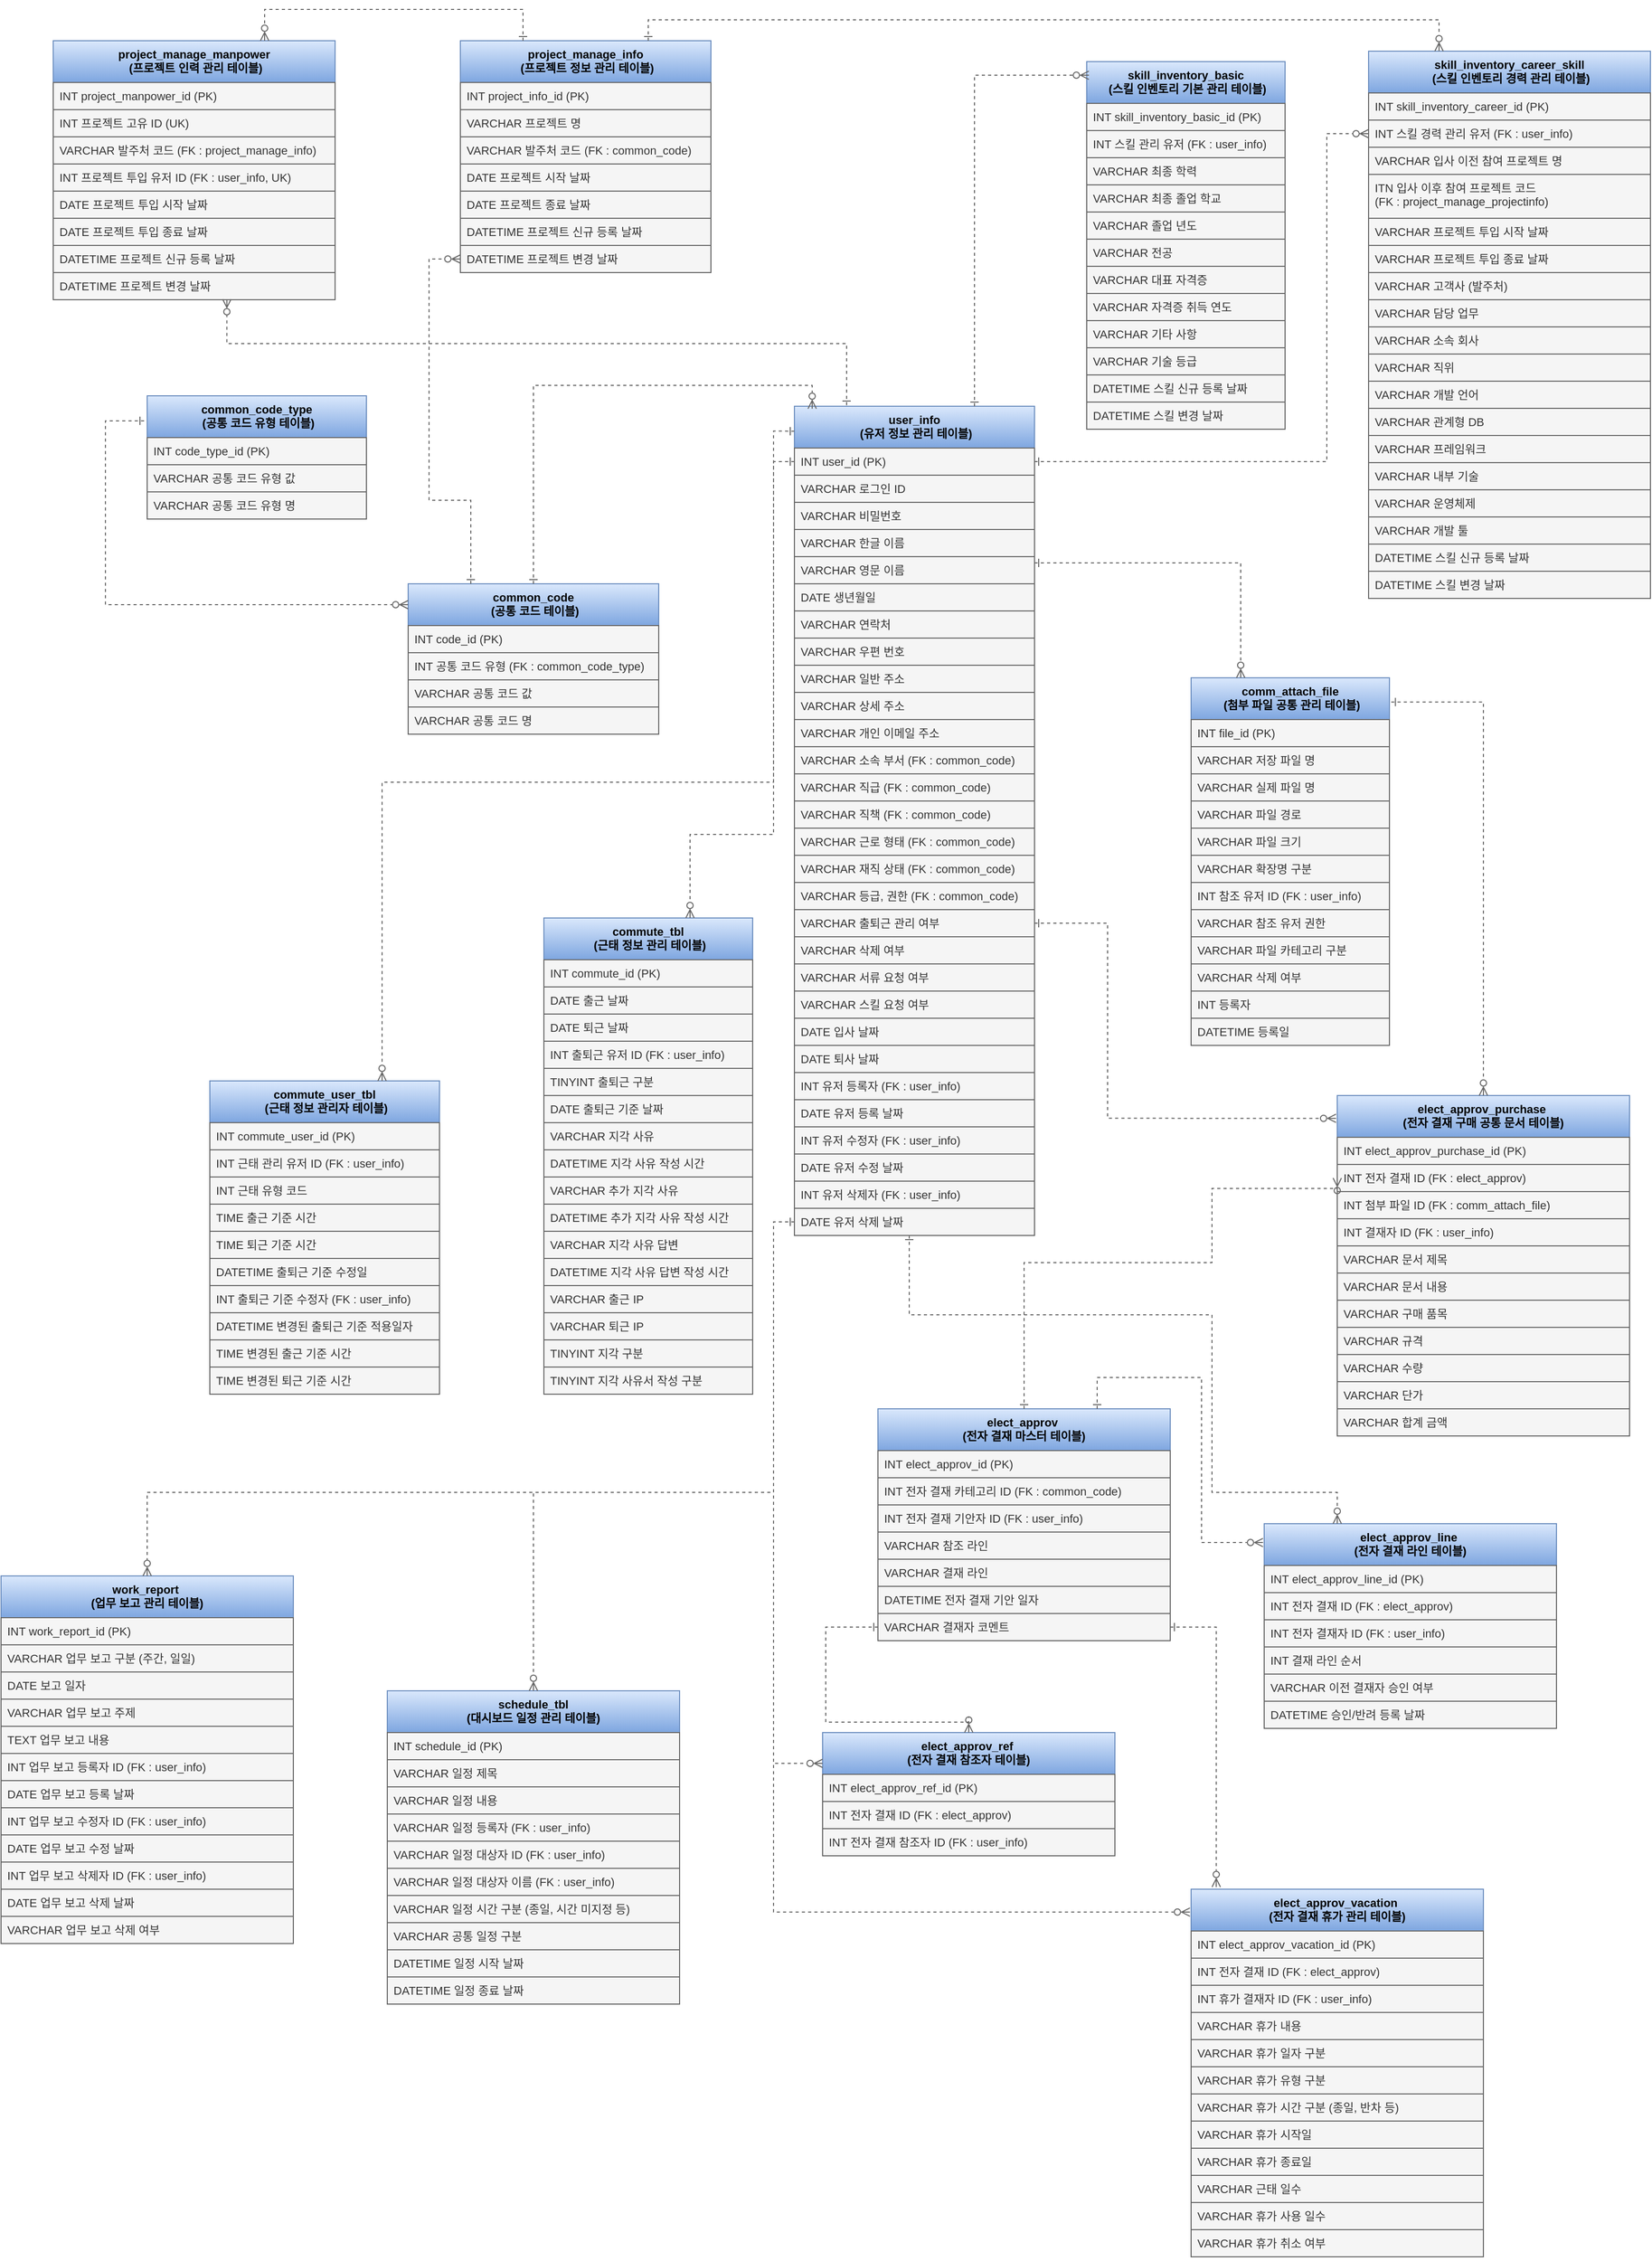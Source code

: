 <mxfile version="16.2.7" type="github" pages="8">
  <diagram id="C5RBs43oDa-KdzZeNtuy" name="전체">
    <mxGraphModel dx="1673" dy="896" grid="1" gridSize="10" guides="1" tooltips="1" connect="1" arrows="1" fold="1" page="1" pageScale="1" pageWidth="1654" pageHeight="2336" math="0" shadow="0">
      <root>
        <mxCell id="WIyWlLk6GJQsqaUBKTNV-0" />
        <mxCell id="WIyWlLk6GJQsqaUBKTNV-1" parent="WIyWlLk6GJQsqaUBKTNV-0" />
        <mxCell id="zkfFHV4jXpPFQw0GAbJ--0" value="common_code&#xa; (공통 코드 테이블)" style="swimlane;fontStyle=1;align=center;verticalAlign=top;childLayout=stackLayout;horizontal=1;startSize=40;horizontalStack=0;resizeParent=1;resizeLast=0;collapsible=1;marginBottom=0;rounded=0;shadow=0;strokeWidth=1;fontSize=11;fillColor=#dae8fc;strokeColor=#6c8ebf;gradientColor=#7ea6e0;" parent="WIyWlLk6GJQsqaUBKTNV-1" vertex="1">
          <mxGeometry x="430" y="560" width="240" height="144" as="geometry">
            <mxRectangle x="230" y="140" width="160" height="26" as="alternateBounds" />
          </mxGeometry>
        </mxCell>
        <mxCell id="zkfFHV4jXpPFQw0GAbJ--1" value="INT code_id (PK)" style="text;align=left;verticalAlign=top;spacingLeft=4;spacingRight=4;overflow=hidden;rotatable=0;points=[[0,0.5],[1,0.5]];portConstraint=eastwest;fontSize=11;fillColor=#f5f5f5;fontColor=#333333;strokeColor=#666666;" parent="zkfFHV4jXpPFQw0GAbJ--0" vertex="1">
          <mxGeometry y="40" width="240" height="26" as="geometry" />
        </mxCell>
        <mxCell id="qLHimwJc-G1kbC_O5Eg_-0" value="INT 공통 코드 유형 (FK : common_code_type)" style="text;align=left;verticalAlign=top;spacingLeft=4;spacingRight=4;overflow=hidden;rotatable=0;points=[[0,0.5],[1,0.5]];portConstraint=eastwest;fontSize=11;fillColor=#f5f5f5;fontColor=#333333;strokeColor=#666666;" parent="zkfFHV4jXpPFQw0GAbJ--0" vertex="1">
          <mxGeometry y="66" width="240" height="26" as="geometry" />
        </mxCell>
        <mxCell id="qLHimwJc-G1kbC_O5Eg_-3" value="VARCHAR 공통 코드 값" style="text;align=left;verticalAlign=top;spacingLeft=4;spacingRight=4;overflow=hidden;rotatable=0;points=[[0,0.5],[1,0.5]];portConstraint=eastwest;fontSize=11;fillColor=#f5f5f5;fontColor=#333333;strokeColor=#666666;" parent="zkfFHV4jXpPFQw0GAbJ--0" vertex="1">
          <mxGeometry y="92" width="240" height="26" as="geometry" />
        </mxCell>
        <mxCell id="qLHimwJc-G1kbC_O5Eg_-2" value="VARCHAR 공통 코드 명" style="text;align=left;verticalAlign=top;spacingLeft=4;spacingRight=4;overflow=hidden;rotatable=0;points=[[0,0.5],[1,0.5]];portConstraint=eastwest;fontSize=11;fillColor=#f5f5f5;fontColor=#333333;strokeColor=#666666;" parent="zkfFHV4jXpPFQw0GAbJ--0" vertex="1">
          <mxGeometry y="118" width="240" height="26" as="geometry" />
        </mxCell>
        <mxCell id="qLHimwJc-G1kbC_O5Eg_-11" value="comm_attach_file&#xa; (첨부 파일 공통 관리 테이블)" style="swimlane;fontStyle=1;align=center;verticalAlign=top;childLayout=stackLayout;horizontal=1;startSize=40;horizontalStack=0;resizeParent=1;resizeLast=0;collapsible=1;marginBottom=0;rounded=0;shadow=0;strokeWidth=1;fontSize=11;fillColor=#dae8fc;strokeColor=#6c8ebf;gradientColor=#7ea6e0;" parent="WIyWlLk6GJQsqaUBKTNV-1" vertex="1">
          <mxGeometry x="1180" y="650" width="190" height="352" as="geometry">
            <mxRectangle x="230" y="140" width="160" height="26" as="alternateBounds" />
          </mxGeometry>
        </mxCell>
        <mxCell id="qLHimwJc-G1kbC_O5Eg_-12" value="INT file_id (PK)" style="text;align=left;verticalAlign=top;spacingLeft=4;spacingRight=4;overflow=hidden;rotatable=0;points=[[0,0.5],[1,0.5]];portConstraint=eastwest;fontSize=11;fillColor=#f5f5f5;fontColor=#333333;strokeColor=#666666;" parent="qLHimwJc-G1kbC_O5Eg_-11" vertex="1">
          <mxGeometry y="40" width="190" height="26" as="geometry" />
        </mxCell>
        <mxCell id="qLHimwJc-G1kbC_O5Eg_-13" value="VARCHAR 저장 파일 명" style="text;align=left;verticalAlign=top;spacingLeft=4;spacingRight=4;overflow=hidden;rotatable=0;points=[[0,0.5],[1,0.5]];portConstraint=eastwest;fontSize=11;fillColor=#f5f5f5;fontColor=#333333;strokeColor=#666666;" parent="qLHimwJc-G1kbC_O5Eg_-11" vertex="1">
          <mxGeometry y="66" width="190" height="26" as="geometry" />
        </mxCell>
        <mxCell id="qLHimwJc-G1kbC_O5Eg_-14" value="VARCHAR 실제 파일 명" style="text;align=left;verticalAlign=top;spacingLeft=4;spacingRight=4;overflow=hidden;rotatable=0;points=[[0,0.5],[1,0.5]];portConstraint=eastwest;fontSize=11;fillColor=#f5f5f5;fontColor=#333333;strokeColor=#666666;" parent="qLHimwJc-G1kbC_O5Eg_-11" vertex="1">
          <mxGeometry y="92" width="190" height="26" as="geometry" />
        </mxCell>
        <mxCell id="qLHimwJc-G1kbC_O5Eg_-24" value="VARCHAR 파일 경로" style="text;align=left;verticalAlign=top;spacingLeft=4;spacingRight=4;overflow=hidden;rotatable=0;points=[[0,0.5],[1,0.5]];portConstraint=eastwest;fontSize=11;fillColor=#f5f5f5;fontColor=#333333;strokeColor=#666666;" parent="qLHimwJc-G1kbC_O5Eg_-11" vertex="1">
          <mxGeometry y="118" width="190" height="26" as="geometry" />
        </mxCell>
        <mxCell id="qLHimwJc-G1kbC_O5Eg_-15" value="VARCHAR 파일 크기" style="text;align=left;verticalAlign=top;spacingLeft=4;spacingRight=4;overflow=hidden;rotatable=0;points=[[0,0.5],[1,0.5]];portConstraint=eastwest;fontSize=11;fillColor=#f5f5f5;fontColor=#333333;strokeColor=#666666;" parent="qLHimwJc-G1kbC_O5Eg_-11" vertex="1">
          <mxGeometry y="144" width="190" height="26" as="geometry" />
        </mxCell>
        <mxCell id="qLHimwJc-G1kbC_O5Eg_-29" value="VARCHAR 확장명 구분" style="text;align=left;verticalAlign=top;spacingLeft=4;spacingRight=4;overflow=hidden;rotatable=0;points=[[0,0.5],[1,0.5]];portConstraint=eastwest;fontSize=11;fillColor=#f5f5f5;fontColor=#333333;strokeColor=#666666;" parent="qLHimwJc-G1kbC_O5Eg_-11" vertex="1">
          <mxGeometry y="170" width="190" height="26" as="geometry" />
        </mxCell>
        <mxCell id="qLHimwJc-G1kbC_O5Eg_-28" value="INT 참조 유저 ID (FK : user_info)" style="text;align=left;verticalAlign=top;spacingLeft=4;spacingRight=4;overflow=hidden;rotatable=0;points=[[0,0.5],[1,0.5]];portConstraint=eastwest;fontSize=11;fillColor=#f5f5f5;fontColor=#333333;strokeColor=#666666;" parent="qLHimwJc-G1kbC_O5Eg_-11" vertex="1">
          <mxGeometry y="196" width="190" height="26" as="geometry" />
        </mxCell>
        <mxCell id="qLHimwJc-G1kbC_O5Eg_-27" value="VARCHAR 참조 유저 권한" style="text;align=left;verticalAlign=top;spacingLeft=4;spacingRight=4;overflow=hidden;rotatable=0;points=[[0,0.5],[1,0.5]];portConstraint=eastwest;fontSize=11;fillColor=#f5f5f5;fontColor=#333333;strokeColor=#666666;" parent="qLHimwJc-G1kbC_O5Eg_-11" vertex="1">
          <mxGeometry y="222" width="190" height="26" as="geometry" />
        </mxCell>
        <mxCell id="qLHimwJc-G1kbC_O5Eg_-30" value="VARCHAR 파일 카테고리 구분" style="text;align=left;verticalAlign=top;spacingLeft=4;spacingRight=4;overflow=hidden;rotatable=0;points=[[0,0.5],[1,0.5]];portConstraint=eastwest;fontSize=11;fillColor=#f5f5f5;fontColor=#333333;strokeColor=#666666;" parent="qLHimwJc-G1kbC_O5Eg_-11" vertex="1">
          <mxGeometry y="248" width="190" height="26" as="geometry" />
        </mxCell>
        <mxCell id="qLHimwJc-G1kbC_O5Eg_-31" value="VARCHAR 삭제 여부" style="text;align=left;verticalAlign=top;spacingLeft=4;spacingRight=4;overflow=hidden;rotatable=0;points=[[0,0.5],[1,0.5]];portConstraint=eastwest;fontSize=11;fillColor=#f5f5f5;fontColor=#333333;strokeColor=#666666;" parent="qLHimwJc-G1kbC_O5Eg_-11" vertex="1">
          <mxGeometry y="274" width="190" height="26" as="geometry" />
        </mxCell>
        <mxCell id="qLHimwJc-G1kbC_O5Eg_-26" value="INT 등록자" style="text;align=left;verticalAlign=top;spacingLeft=4;spacingRight=4;overflow=hidden;rotatable=0;points=[[0,0.5],[1,0.5]];portConstraint=eastwest;fontSize=11;fillColor=#f5f5f5;fontColor=#333333;strokeColor=#666666;" parent="qLHimwJc-G1kbC_O5Eg_-11" vertex="1">
          <mxGeometry y="300" width="190" height="26" as="geometry" />
        </mxCell>
        <mxCell id="qLHimwJc-G1kbC_O5Eg_-25" value="DATETIME 등록일" style="text;align=left;verticalAlign=top;spacingLeft=4;spacingRight=4;overflow=hidden;rotatable=0;points=[[0,0.5],[1,0.5]];portConstraint=eastwest;fontSize=11;fillColor=#f5f5f5;fontColor=#333333;strokeColor=#666666;" parent="qLHimwJc-G1kbC_O5Eg_-11" vertex="1">
          <mxGeometry y="326" width="190" height="26" as="geometry" />
        </mxCell>
        <mxCell id="qLHimwJc-G1kbC_O5Eg_-33" value="" style="edgeStyle=elbowEdgeStyle;elbow=vertical;endArrow=ERzeroToMany;html=1;rounded=0;fontSize=11;exitX=-0.014;exitY=0.203;exitDx=0;exitDy=0;dashed=1;endFill=0;startArrow=ERone;startFill=0;exitPerimeter=0;fillColor=#f5f5f5;strokeColor=#666666;" parent="WIyWlLk6GJQsqaUBKTNV-1" source="qLHimwJc-G1kbC_O5Eg_-4" target="zkfFHV4jXpPFQw0GAbJ--0" edge="1">
          <mxGeometry width="50" height="50" relative="1" as="geometry">
            <mxPoint x="660" y="720" as="sourcePoint" />
            <mxPoint x="399" y="520" as="targetPoint" />
            <Array as="points">
              <mxPoint x="140" y="580" />
            </Array>
          </mxGeometry>
        </mxCell>
        <mxCell id="qLHimwJc-G1kbC_O5Eg_-37" value="user_info&#xa; (유저 정보 관리 테이블)" style="swimlane;fontStyle=1;align=center;verticalAlign=top;childLayout=stackLayout;horizontal=1;startSize=40;horizontalStack=0;resizeParent=1;resizeLast=0;collapsible=1;marginBottom=0;rounded=0;shadow=0;strokeWidth=1;fontSize=11;fillColor=#dae8fc;strokeColor=#6c8ebf;gradientColor=#7ea6e0;" parent="WIyWlLk6GJQsqaUBKTNV-1" vertex="1">
          <mxGeometry x="800" y="390" width="230" height="794" as="geometry">
            <mxRectangle x="230" y="140" width="160" height="26" as="alternateBounds" />
          </mxGeometry>
        </mxCell>
        <mxCell id="qLHimwJc-G1kbC_O5Eg_-38" value="INT user_id (PK)" style="text;align=left;verticalAlign=top;spacingLeft=4;spacingRight=4;overflow=hidden;rotatable=0;points=[[0,0.5],[1,0.5]];portConstraint=eastwest;fontSize=11;fillColor=#f5f5f5;fontColor=#333333;strokeColor=#666666;" parent="qLHimwJc-G1kbC_O5Eg_-37" vertex="1">
          <mxGeometry y="40" width="230" height="26" as="geometry" />
        </mxCell>
        <mxCell id="qLHimwJc-G1kbC_O5Eg_-39" value="VARCHAR 로그인 ID" style="text;align=left;verticalAlign=top;spacingLeft=4;spacingRight=4;overflow=hidden;rotatable=0;points=[[0,0.5],[1,0.5]];portConstraint=eastwest;fontSize=11;fillColor=#f5f5f5;fontColor=#333333;strokeColor=#666666;" parent="qLHimwJc-G1kbC_O5Eg_-37" vertex="1">
          <mxGeometry y="66" width="230" height="26" as="geometry" />
        </mxCell>
        <mxCell id="qLHimwJc-G1kbC_O5Eg_-63" value="VARCHAR 비밀번호" style="text;align=left;verticalAlign=top;spacingLeft=4;spacingRight=4;overflow=hidden;rotatable=0;points=[[0,0.5],[1,0.5]];portConstraint=eastwest;fontSize=11;fillColor=#f5f5f5;fontColor=#333333;strokeColor=#666666;" parent="qLHimwJc-G1kbC_O5Eg_-37" vertex="1">
          <mxGeometry y="92" width="230" height="26" as="geometry" />
        </mxCell>
        <mxCell id="qLHimwJc-G1kbC_O5Eg_-64" value="VARCHAR 한글 이름" style="text;align=left;verticalAlign=top;spacingLeft=4;spacingRight=4;overflow=hidden;rotatable=0;points=[[0,0.5],[1,0.5]];portConstraint=eastwest;fontSize=11;fillColor=#f5f5f5;fontColor=#333333;strokeColor=#666666;" parent="qLHimwJc-G1kbC_O5Eg_-37" vertex="1">
          <mxGeometry y="118" width="230" height="26" as="geometry" />
        </mxCell>
        <mxCell id="qLHimwJc-G1kbC_O5Eg_-40" value="VARCHAR 영문 이름" style="text;align=left;verticalAlign=top;spacingLeft=4;spacingRight=4;overflow=hidden;rotatable=0;points=[[0,0.5],[1,0.5]];portConstraint=eastwest;fontSize=11;fillColor=#f5f5f5;fontColor=#333333;strokeColor=#666666;" parent="qLHimwJc-G1kbC_O5Eg_-37" vertex="1">
          <mxGeometry y="144" width="230" height="26" as="geometry" />
        </mxCell>
        <mxCell id="qLHimwJc-G1kbC_O5Eg_-41" value="DATE 생년월일" style="text;align=left;verticalAlign=top;spacingLeft=4;spacingRight=4;overflow=hidden;rotatable=0;points=[[0,0.5],[1,0.5]];portConstraint=eastwest;fontSize=11;fillColor=#f5f5f5;fontColor=#333333;strokeColor=#666666;" parent="qLHimwJc-G1kbC_O5Eg_-37" vertex="1">
          <mxGeometry y="170" width="230" height="26" as="geometry" />
        </mxCell>
        <mxCell id="qLHimwJc-G1kbC_O5Eg_-42" value="VARCHAR 연락처" style="text;align=left;verticalAlign=top;spacingLeft=4;spacingRight=4;overflow=hidden;rotatable=0;points=[[0,0.5],[1,0.5]];portConstraint=eastwest;fontSize=11;fillColor=#f5f5f5;fontColor=#333333;strokeColor=#666666;" parent="qLHimwJc-G1kbC_O5Eg_-37" vertex="1">
          <mxGeometry y="196" width="230" height="26" as="geometry" />
        </mxCell>
        <mxCell id="qLHimwJc-G1kbC_O5Eg_-50" value="VARCHAR 우편 번호" style="text;align=left;verticalAlign=top;spacingLeft=4;spacingRight=4;overflow=hidden;rotatable=0;points=[[0,0.5],[1,0.5]];portConstraint=eastwest;fontSize=11;fillColor=#f5f5f5;fontColor=#333333;strokeColor=#666666;" parent="qLHimwJc-G1kbC_O5Eg_-37" vertex="1">
          <mxGeometry y="222" width="230" height="26" as="geometry" />
        </mxCell>
        <mxCell id="qLHimwJc-G1kbC_O5Eg_-51" value="VARCHAR 일반 주소" style="text;align=left;verticalAlign=top;spacingLeft=4;spacingRight=4;overflow=hidden;rotatable=0;points=[[0,0.5],[1,0.5]];portConstraint=eastwest;fontSize=11;fillColor=#f5f5f5;fontColor=#333333;strokeColor=#666666;" parent="qLHimwJc-G1kbC_O5Eg_-37" vertex="1">
          <mxGeometry y="248" width="230" height="26" as="geometry" />
        </mxCell>
        <mxCell id="qLHimwJc-G1kbC_O5Eg_-52" value="VARCHAR 상세 주소" style="text;align=left;verticalAlign=top;spacingLeft=4;spacingRight=4;overflow=hidden;rotatable=0;points=[[0,0.5],[1,0.5]];portConstraint=eastwest;fontSize=11;fillColor=#f5f5f5;fontColor=#333333;strokeColor=#666666;" parent="qLHimwJc-G1kbC_O5Eg_-37" vertex="1">
          <mxGeometry y="274" width="230" height="26" as="geometry" />
        </mxCell>
        <mxCell id="qLHimwJc-G1kbC_O5Eg_-53" value="VARCHAR 개인 이메일 주소" style="text;align=left;verticalAlign=top;spacingLeft=4;spacingRight=4;overflow=hidden;rotatable=0;points=[[0,0.5],[1,0.5]];portConstraint=eastwest;fontSize=11;fillColor=#f5f5f5;fontColor=#333333;strokeColor=#666666;" parent="qLHimwJc-G1kbC_O5Eg_-37" vertex="1">
          <mxGeometry y="300" width="230" height="26" as="geometry" />
        </mxCell>
        <mxCell id="qLHimwJc-G1kbC_O5Eg_-43" value="VARCHAR 소속 부서 (FK : common_code)" style="text;align=left;verticalAlign=top;spacingLeft=4;spacingRight=4;overflow=hidden;rotatable=0;points=[[0,0.5],[1,0.5]];portConstraint=eastwest;fontSize=11;fillColor=#f5f5f5;fontColor=#333333;strokeColor=#666666;" parent="qLHimwJc-G1kbC_O5Eg_-37" vertex="1">
          <mxGeometry y="326" width="230" height="26" as="geometry" />
        </mxCell>
        <mxCell id="qLHimwJc-G1kbC_O5Eg_-54" value="VARCHAR 직급 (FK : common_code)" style="text;align=left;verticalAlign=top;spacingLeft=4;spacingRight=4;overflow=hidden;rotatable=0;points=[[0,0.5],[1,0.5]];portConstraint=eastwest;fontSize=11;fillColor=#f5f5f5;fontColor=#333333;strokeColor=#666666;" parent="qLHimwJc-G1kbC_O5Eg_-37" vertex="1">
          <mxGeometry y="352" width="230" height="26" as="geometry" />
        </mxCell>
        <mxCell id="qLHimwJc-G1kbC_O5Eg_-55" value="VARCHAR 직책 (FK : common_code)" style="text;align=left;verticalAlign=top;spacingLeft=4;spacingRight=4;overflow=hidden;rotatable=0;points=[[0,0.5],[1,0.5]];portConstraint=eastwest;fontSize=11;fillColor=#f5f5f5;fontColor=#333333;strokeColor=#666666;" parent="qLHimwJc-G1kbC_O5Eg_-37" vertex="1">
          <mxGeometry y="378" width="230" height="26" as="geometry" />
        </mxCell>
        <mxCell id="qLHimwJc-G1kbC_O5Eg_-56" value="VARCHAR 근로 형태 (FK : common_code)" style="text;align=left;verticalAlign=top;spacingLeft=4;spacingRight=4;overflow=hidden;rotatable=0;points=[[0,0.5],[1,0.5]];portConstraint=eastwest;fontSize=11;fillColor=#f5f5f5;fontColor=#333333;strokeColor=#666666;" parent="qLHimwJc-G1kbC_O5Eg_-37" vertex="1">
          <mxGeometry y="404" width="230" height="26" as="geometry" />
        </mxCell>
        <mxCell id="qLHimwJc-G1kbC_O5Eg_-57" value="VARCHAR 재직 상태 (FK : common_code)" style="text;align=left;verticalAlign=top;spacingLeft=4;spacingRight=4;overflow=hidden;rotatable=0;points=[[0,0.5],[1,0.5]];portConstraint=eastwest;fontSize=11;fillColor=#f5f5f5;fontColor=#333333;strokeColor=#666666;" parent="qLHimwJc-G1kbC_O5Eg_-37" vertex="1">
          <mxGeometry y="430" width="230" height="26" as="geometry" />
        </mxCell>
        <mxCell id="qLHimwJc-G1kbC_O5Eg_-65" value="VARCHAR 등급, 권한 (FK : common_code)" style="text;align=left;verticalAlign=top;spacingLeft=4;spacingRight=4;overflow=hidden;rotatable=0;points=[[0,0.5],[1,0.5]];portConstraint=eastwest;fontSize=11;fillColor=#f5f5f5;fontColor=#333333;strokeColor=#666666;" parent="qLHimwJc-G1kbC_O5Eg_-37" vertex="1">
          <mxGeometry y="456" width="230" height="26" as="geometry" />
        </mxCell>
        <mxCell id="qLHimwJc-G1kbC_O5Eg_-66" value="VARCHAR 출퇴근 관리 여부" style="text;align=left;verticalAlign=top;spacingLeft=4;spacingRight=4;overflow=hidden;rotatable=0;points=[[0,0.5],[1,0.5]];portConstraint=eastwest;fontSize=11;fillColor=#f5f5f5;fontColor=#333333;strokeColor=#666666;" parent="qLHimwJc-G1kbC_O5Eg_-37" vertex="1">
          <mxGeometry y="482" width="230" height="26" as="geometry" />
        </mxCell>
        <mxCell id="qLHimwJc-G1kbC_O5Eg_-67" value="VARCHAR 삭제 여부" style="text;align=left;verticalAlign=top;spacingLeft=4;spacingRight=4;overflow=hidden;rotatable=0;points=[[0,0.5],[1,0.5]];portConstraint=eastwest;fontSize=11;fillColor=#f5f5f5;fontColor=#333333;strokeColor=#666666;" parent="qLHimwJc-G1kbC_O5Eg_-37" vertex="1">
          <mxGeometry y="508" width="230" height="26" as="geometry" />
        </mxCell>
        <mxCell id="qLHimwJc-G1kbC_O5Eg_-69" value="VARCHAR 서류 요청 여부" style="text;align=left;verticalAlign=top;spacingLeft=4;spacingRight=4;overflow=hidden;rotatable=0;points=[[0,0.5],[1,0.5]];portConstraint=eastwest;fontSize=11;fillColor=#f5f5f5;fontColor=#333333;strokeColor=#666666;" parent="qLHimwJc-G1kbC_O5Eg_-37" vertex="1">
          <mxGeometry y="534" width="230" height="26" as="geometry" />
        </mxCell>
        <mxCell id="qLHimwJc-G1kbC_O5Eg_-68" value="VARCHAR 스킬 요청 여부" style="text;align=left;verticalAlign=top;spacingLeft=4;spacingRight=4;overflow=hidden;rotatable=0;points=[[0,0.5],[1,0.5]];portConstraint=eastwest;fontSize=11;fillColor=#f5f5f5;fontColor=#333333;strokeColor=#666666;" parent="qLHimwJc-G1kbC_O5Eg_-37" vertex="1">
          <mxGeometry y="560" width="230" height="26" as="geometry" />
        </mxCell>
        <mxCell id="qLHimwJc-G1kbC_O5Eg_-44" value="DATE 입사 날짜" style="text;align=left;verticalAlign=top;spacingLeft=4;spacingRight=4;overflow=hidden;rotatable=0;points=[[0,0.5],[1,0.5]];portConstraint=eastwest;fontSize=11;fillColor=#f5f5f5;fontColor=#333333;strokeColor=#666666;" parent="qLHimwJc-G1kbC_O5Eg_-37" vertex="1">
          <mxGeometry y="586" width="230" height="26" as="geometry" />
        </mxCell>
        <mxCell id="qLHimwJc-G1kbC_O5Eg_-70" value="DATE 퇴사 날짜" style="text;align=left;verticalAlign=top;spacingLeft=4;spacingRight=4;overflow=hidden;rotatable=0;points=[[0,0.5],[1,0.5]];portConstraint=eastwest;fontSize=11;fillColor=#f5f5f5;fontColor=#333333;strokeColor=#666666;" parent="qLHimwJc-G1kbC_O5Eg_-37" vertex="1">
          <mxGeometry y="612" width="230" height="26" as="geometry" />
        </mxCell>
        <mxCell id="qLHimwJc-G1kbC_O5Eg_-71" value="INT 유저 등록자 (FK : user_info)" style="text;align=left;verticalAlign=top;spacingLeft=4;spacingRight=4;overflow=hidden;rotatable=0;points=[[0,0.5],[1,0.5]];portConstraint=eastwest;fontSize=11;fillColor=#f5f5f5;fontColor=#333333;strokeColor=#666666;" parent="qLHimwJc-G1kbC_O5Eg_-37" vertex="1">
          <mxGeometry y="638" width="230" height="26" as="geometry" />
        </mxCell>
        <mxCell id="qLHimwJc-G1kbC_O5Eg_-72" value="DATE 유저 등록 날짜" style="text;align=left;verticalAlign=top;spacingLeft=4;spacingRight=4;overflow=hidden;rotatable=0;points=[[0,0.5],[1,0.5]];portConstraint=eastwest;fontSize=11;fillColor=#f5f5f5;fontColor=#333333;strokeColor=#666666;" parent="qLHimwJc-G1kbC_O5Eg_-37" vertex="1">
          <mxGeometry y="664" width="230" height="26" as="geometry" />
        </mxCell>
        <mxCell id="qLHimwJc-G1kbC_O5Eg_-59" value="INT 유저 수정자 (FK : user_info)" style="text;align=left;verticalAlign=top;spacingLeft=4;spacingRight=4;overflow=hidden;rotatable=0;points=[[0,0.5],[1,0.5]];portConstraint=eastwest;fontSize=11;fillColor=#f5f5f5;fontColor=#333333;strokeColor=#666666;" parent="qLHimwJc-G1kbC_O5Eg_-37" vertex="1">
          <mxGeometry y="690" width="230" height="26" as="geometry" />
        </mxCell>
        <mxCell id="qLHimwJc-G1kbC_O5Eg_-60" value="DATE 유저 수정 날짜" style="text;align=left;verticalAlign=top;spacingLeft=4;spacingRight=4;overflow=hidden;rotatable=0;points=[[0,0.5],[1,0.5]];portConstraint=eastwest;fontSize=11;fillColor=#f5f5f5;fontColor=#333333;strokeColor=#666666;" parent="qLHimwJc-G1kbC_O5Eg_-37" vertex="1">
          <mxGeometry y="716" width="230" height="26" as="geometry" />
        </mxCell>
        <mxCell id="qLHimwJc-G1kbC_O5Eg_-61" value="INT 유저 삭제자 (FK : user_info)" style="text;align=left;verticalAlign=top;spacingLeft=4;spacingRight=4;overflow=hidden;rotatable=0;points=[[0,0.5],[1,0.5]];portConstraint=eastwest;fontSize=11;fillColor=#f5f5f5;fontColor=#333333;strokeColor=#666666;" parent="qLHimwJc-G1kbC_O5Eg_-37" vertex="1">
          <mxGeometry y="742" width="230" height="26" as="geometry" />
        </mxCell>
        <mxCell id="qLHimwJc-G1kbC_O5Eg_-45" value="DATE 유저 삭제 날짜" style="text;align=left;verticalAlign=top;spacingLeft=4;spacingRight=4;overflow=hidden;rotatable=0;points=[[0,0.5],[1,0.5]];portConstraint=eastwest;fontSize=11;fillColor=#f5f5f5;fontColor=#333333;strokeColor=#666666;" parent="qLHimwJc-G1kbC_O5Eg_-37" vertex="1">
          <mxGeometry y="768" width="230" height="26" as="geometry" />
        </mxCell>
        <mxCell id="qLHimwJc-G1kbC_O5Eg_-76" value="" style="endArrow=ERzeroToMany;dashed=1;html=1;rounded=0;fontSize=11;edgeStyle=orthogonalEdgeStyle;startArrow=ERone;startFill=0;endFill=0;entryX=0.25;entryY=0;entryDx=0;entryDy=0;fillColor=#f5f5f5;strokeColor=#666666;" parent="WIyWlLk6GJQsqaUBKTNV-1" target="qLHimwJc-G1kbC_O5Eg_-11" edge="1">
          <mxGeometry width="50" height="50" relative="1" as="geometry">
            <mxPoint x="1030" y="540" as="sourcePoint" />
            <mxPoint x="1070" y="530" as="targetPoint" />
            <Array as="points">
              <mxPoint x="1227" y="540" />
            </Array>
          </mxGeometry>
        </mxCell>
        <mxCell id="qLHimwJc-G1kbC_O5Eg_-77" value="" style="endArrow=ERzeroToMany;dashed=1;html=1;rounded=0;fontSize=11;edgeStyle=orthogonalEdgeStyle;startArrow=ERone;startFill=0;endFill=0;exitX=0.5;exitY=0;exitDx=0;exitDy=0;entryX=0.074;entryY=0.003;entryDx=0;entryDy=0;entryPerimeter=0;fillColor=#f5f5f5;strokeColor=#666666;" parent="WIyWlLk6GJQsqaUBKTNV-1" source="zkfFHV4jXpPFQw0GAbJ--0" target="qLHimwJc-G1kbC_O5Eg_-37" edge="1">
          <mxGeometry width="50" height="50" relative="1" as="geometry">
            <mxPoint x="590" y="580" as="sourcePoint" />
            <mxPoint x="880" y="350" as="targetPoint" />
            <Array as="points">
              <mxPoint x="550" y="370" />
              <mxPoint x="817" y="370" />
            </Array>
          </mxGeometry>
        </mxCell>
        <mxCell id="qLHimwJc-G1kbC_O5Eg_-88" value="" style="group;fillColor=#f5f5f5;fontColor=#333333;strokeColor=#666666;" parent="WIyWlLk6GJQsqaUBKTNV-1" vertex="1" connectable="0">
          <mxGeometry x="180" y="380" width="210" height="118" as="geometry" />
        </mxCell>
        <mxCell id="qLHimwJc-G1kbC_O5Eg_-4" value="common_code_type&#xa; (공통 코드 유형 테이블)" style="swimlane;fontStyle=1;align=center;verticalAlign=top;childLayout=stackLayout;horizontal=1;startSize=40;horizontalStack=0;resizeParent=1;resizeLast=0;collapsible=1;marginBottom=0;rounded=0;shadow=0;strokeWidth=1;fontSize=11;swimlaneFillColor=none;container=0;fillColor=#dae8fc;strokeColor=#6c8ebf;gradientColor=#7ea6e0;" parent="qLHimwJc-G1kbC_O5Eg_-88" vertex="1">
          <mxGeometry width="210" height="118" as="geometry">
            <mxRectangle x="230" y="140" width="160" height="26" as="alternateBounds" />
          </mxGeometry>
        </mxCell>
        <mxCell id="qLHimwJc-G1kbC_O5Eg_-5" value="INT code_type_id (PK)" style="text;align=left;verticalAlign=top;spacingLeft=4;spacingRight=4;overflow=hidden;rotatable=0;points=[[0,0.5],[1,0.5]];portConstraint=eastwest;fontSize=11;container=0;fillColor=#f5f5f5;fontColor=#333333;strokeColor=#666666;" parent="qLHimwJc-G1kbC_O5Eg_-88" vertex="1">
          <mxGeometry y="40" width="210" height="26" as="geometry" />
        </mxCell>
        <mxCell id="qLHimwJc-G1kbC_O5Eg_-6" value="VARCHAR 공통 코드 유형 값" style="text;align=left;verticalAlign=top;spacingLeft=4;spacingRight=4;overflow=hidden;rotatable=0;points=[[0,0.5],[1,0.5]];portConstraint=eastwest;fontSize=11;container=0;fillColor=#f5f5f5;fontColor=#333333;strokeColor=#666666;" parent="qLHimwJc-G1kbC_O5Eg_-88" vertex="1">
          <mxGeometry y="66" width="210" height="26" as="geometry" />
        </mxCell>
        <mxCell id="qLHimwJc-G1kbC_O5Eg_-7" value="VARCHAR 공통 코드 유형 명" style="text;align=left;verticalAlign=top;spacingLeft=4;spacingRight=4;overflow=hidden;rotatable=0;points=[[0,0.5],[1,0.5]];portConstraint=eastwest;fontSize=11;container=0;fillColor=#f5f5f5;fontColor=#333333;strokeColor=#666666;" parent="qLHimwJc-G1kbC_O5Eg_-88" vertex="1">
          <mxGeometry y="92" width="210" height="26" as="geometry" />
        </mxCell>
        <mxCell id="qLHimwJc-G1kbC_O5Eg_-89" value="commute_tbl&#xa; (근태 정보 관리 테이블)" style="swimlane;fontStyle=1;align=center;verticalAlign=top;childLayout=stackLayout;horizontal=1;startSize=40;horizontalStack=0;resizeParent=1;resizeLast=0;collapsible=1;marginBottom=0;rounded=0;shadow=0;strokeWidth=1;fontSize=11;fillColor=#dae8fc;strokeColor=#6c8ebf;gradientColor=#7ea6e0;" parent="WIyWlLk6GJQsqaUBKTNV-1" vertex="1">
          <mxGeometry x="560" y="880" width="200" height="456" as="geometry">
            <mxRectangle x="230" y="140" width="160" height="26" as="alternateBounds" />
          </mxGeometry>
        </mxCell>
        <mxCell id="qLHimwJc-G1kbC_O5Eg_-90" value="INT commute_id (PK)" style="text;align=left;verticalAlign=top;spacingLeft=4;spacingRight=4;overflow=hidden;rotatable=0;points=[[0,0.5],[1,0.5]];portConstraint=eastwest;fontSize=11;fillColor=#f5f5f5;fontColor=#333333;strokeColor=#666666;" parent="qLHimwJc-G1kbC_O5Eg_-89" vertex="1">
          <mxGeometry y="40" width="200" height="26" as="geometry" />
        </mxCell>
        <mxCell id="qLHimwJc-G1kbC_O5Eg_-91" value="DATE 출근 날짜" style="text;align=left;verticalAlign=top;spacingLeft=4;spacingRight=4;overflow=hidden;rotatable=0;points=[[0,0.5],[1,0.5]];portConstraint=eastwest;fontSize=11;fillColor=#f5f5f5;fontColor=#333333;strokeColor=#666666;" parent="qLHimwJc-G1kbC_O5Eg_-89" vertex="1">
          <mxGeometry y="66" width="200" height="26" as="geometry" />
        </mxCell>
        <mxCell id="qLHimwJc-G1kbC_O5Eg_-94" value="DATE 퇴근 날짜" style="text;align=left;verticalAlign=top;spacingLeft=4;spacingRight=4;overflow=hidden;rotatable=0;points=[[0,0.5],[1,0.5]];portConstraint=eastwest;fontSize=11;fillColor=#f5f5f5;fontColor=#333333;strokeColor=#666666;" parent="qLHimwJc-G1kbC_O5Eg_-89" vertex="1">
          <mxGeometry y="92" width="200" height="26" as="geometry" />
        </mxCell>
        <mxCell id="qLHimwJc-G1kbC_O5Eg_-97" value="INT 출퇴근 유저 ID (FK : user_info)" style="text;align=left;verticalAlign=top;spacingLeft=4;spacingRight=4;overflow=hidden;rotatable=0;points=[[0,0.5],[1,0.5]];portConstraint=eastwest;fontSize=11;fillColor=#f5f5f5;fontColor=#333333;strokeColor=#666666;" parent="qLHimwJc-G1kbC_O5Eg_-89" vertex="1">
          <mxGeometry y="118" width="200" height="26" as="geometry" />
        </mxCell>
        <mxCell id="qLHimwJc-G1kbC_O5Eg_-100" value="TINYINT 출퇴근 구분" style="text;align=left;verticalAlign=top;spacingLeft=4;spacingRight=4;overflow=hidden;rotatable=0;points=[[0,0.5],[1,0.5]];portConstraint=eastwest;fontSize=11;fillColor=#f5f5f5;fontColor=#333333;strokeColor=#666666;" parent="qLHimwJc-G1kbC_O5Eg_-89" vertex="1">
          <mxGeometry y="144" width="200" height="26" as="geometry" />
        </mxCell>
        <mxCell id="qLHimwJc-G1kbC_O5Eg_-99" value="DATE 출퇴근 기준 날짜" style="text;align=left;verticalAlign=top;spacingLeft=4;spacingRight=4;overflow=hidden;rotatable=0;points=[[0,0.5],[1,0.5]];portConstraint=eastwest;fontSize=11;fillColor=#f5f5f5;fontColor=#333333;strokeColor=#666666;" parent="qLHimwJc-G1kbC_O5Eg_-89" vertex="1">
          <mxGeometry y="170" width="200" height="26" as="geometry" />
        </mxCell>
        <mxCell id="qLHimwJc-G1kbC_O5Eg_-98" value="VARCHAR 지각 사유" style="text;align=left;verticalAlign=top;spacingLeft=4;spacingRight=4;overflow=hidden;rotatable=0;points=[[0,0.5],[1,0.5]];portConstraint=eastwest;fontSize=11;fillColor=#f5f5f5;fontColor=#333333;strokeColor=#666666;" parent="qLHimwJc-G1kbC_O5Eg_-89" vertex="1">
          <mxGeometry y="196" width="200" height="26" as="geometry" />
        </mxCell>
        <mxCell id="qLHimwJc-G1kbC_O5Eg_-96" value="DATETIME 지각 사유 작성 시간" style="text;align=left;verticalAlign=top;spacingLeft=4;spacingRight=4;overflow=hidden;rotatable=0;points=[[0,0.5],[1,0.5]];portConstraint=eastwest;fontSize=11;fillColor=#f5f5f5;fontColor=#333333;strokeColor=#666666;" parent="qLHimwJc-G1kbC_O5Eg_-89" vertex="1">
          <mxGeometry y="222" width="200" height="26" as="geometry" />
        </mxCell>
        <mxCell id="qLHimwJc-G1kbC_O5Eg_-95" value="VARCHAR 추가 지각 사유" style="text;align=left;verticalAlign=top;spacingLeft=4;spacingRight=4;overflow=hidden;rotatable=0;points=[[0,0.5],[1,0.5]];portConstraint=eastwest;fontSize=11;fillColor=#f5f5f5;fontColor=#333333;strokeColor=#666666;" parent="qLHimwJc-G1kbC_O5Eg_-89" vertex="1">
          <mxGeometry y="248" width="200" height="26" as="geometry" />
        </mxCell>
        <mxCell id="qLHimwJc-G1kbC_O5Eg_-101" value="DATETIME 추가 지각 사유 작성 시간" style="text;align=left;verticalAlign=top;spacingLeft=4;spacingRight=4;overflow=hidden;rotatable=0;points=[[0,0.5],[1,0.5]];portConstraint=eastwest;fontSize=11;fillColor=#f5f5f5;fontColor=#333333;strokeColor=#666666;" parent="qLHimwJc-G1kbC_O5Eg_-89" vertex="1">
          <mxGeometry y="274" width="200" height="26" as="geometry" />
        </mxCell>
        <mxCell id="qLHimwJc-G1kbC_O5Eg_-92" value="VARCHAR 지각 사유 답변" style="text;align=left;verticalAlign=top;spacingLeft=4;spacingRight=4;overflow=hidden;rotatable=0;points=[[0,0.5],[1,0.5]];portConstraint=eastwest;fontSize=11;fillColor=#f5f5f5;fontColor=#333333;strokeColor=#666666;" parent="qLHimwJc-G1kbC_O5Eg_-89" vertex="1">
          <mxGeometry y="300" width="200" height="26" as="geometry" />
        </mxCell>
        <mxCell id="qLHimwJc-G1kbC_O5Eg_-112" value="DATETIME 지각 사유 답변 작성 시간" style="text;align=left;verticalAlign=top;spacingLeft=4;spacingRight=4;overflow=hidden;rotatable=0;points=[[0,0.5],[1,0.5]];portConstraint=eastwest;fontSize=11;fillColor=#f5f5f5;fontColor=#333333;strokeColor=#666666;" parent="qLHimwJc-G1kbC_O5Eg_-89" vertex="1">
          <mxGeometry y="326" width="200" height="26" as="geometry" />
        </mxCell>
        <mxCell id="qLHimwJc-G1kbC_O5Eg_-105" value="VARCHAR 출근 IP" style="text;align=left;verticalAlign=top;spacingLeft=4;spacingRight=4;overflow=hidden;rotatable=0;points=[[0,0.5],[1,0.5]];portConstraint=eastwest;fontSize=11;fillColor=#f5f5f5;fontColor=#333333;strokeColor=#666666;" parent="qLHimwJc-G1kbC_O5Eg_-89" vertex="1">
          <mxGeometry y="352" width="200" height="26" as="geometry" />
        </mxCell>
        <mxCell id="qLHimwJc-G1kbC_O5Eg_-104" value="VARCHAR 퇴근 IP" style="text;align=left;verticalAlign=top;spacingLeft=4;spacingRight=4;overflow=hidden;rotatable=0;points=[[0,0.5],[1,0.5]];portConstraint=eastwest;fontSize=11;fillColor=#f5f5f5;fontColor=#333333;strokeColor=#666666;" parent="qLHimwJc-G1kbC_O5Eg_-89" vertex="1">
          <mxGeometry y="378" width="200" height="26" as="geometry" />
        </mxCell>
        <mxCell id="qLHimwJc-G1kbC_O5Eg_-111" value="TINYINT 지각 구분" style="text;align=left;verticalAlign=top;spacingLeft=4;spacingRight=4;overflow=hidden;rotatable=0;points=[[0,0.5],[1,0.5]];portConstraint=eastwest;fontSize=11;fillColor=#f5f5f5;fontColor=#333333;strokeColor=#666666;" parent="qLHimwJc-G1kbC_O5Eg_-89" vertex="1">
          <mxGeometry y="404" width="200" height="26" as="geometry" />
        </mxCell>
        <mxCell id="qLHimwJc-G1kbC_O5Eg_-113" value="TINYINT 지각 사유서 작성 구분" style="text;align=left;verticalAlign=top;spacingLeft=4;spacingRight=4;overflow=hidden;rotatable=0;points=[[0,0.5],[1,0.5]];portConstraint=eastwest;fontSize=11;fillColor=#f5f5f5;fontColor=#333333;strokeColor=#666666;" parent="qLHimwJc-G1kbC_O5Eg_-89" vertex="1">
          <mxGeometry y="430" width="200" height="26" as="geometry" />
        </mxCell>
        <mxCell id="qLHimwJc-G1kbC_O5Eg_-114" value="" style="endArrow=ERzeroToMany;dashed=1;html=1;rounded=0;fontSize=11;edgeStyle=orthogonalEdgeStyle;startArrow=ERone;startFill=0;endFill=0;exitX=0;exitY=0.5;exitDx=0;exitDy=0;fillColor=#f5f5f5;strokeColor=#666666;" parent="WIyWlLk6GJQsqaUBKTNV-1" source="qLHimwJc-G1kbC_O5Eg_-38" edge="1">
          <mxGeometry width="50" height="50" relative="1" as="geometry">
            <mxPoint x="828" y="360" as="sourcePoint" />
            <mxPoint x="700" y="880" as="targetPoint" />
            <Array as="points">
              <mxPoint x="780" y="443" />
              <mxPoint x="780" y="800" />
              <mxPoint x="700" y="800" />
            </Array>
          </mxGeometry>
        </mxCell>
        <mxCell id="qLHimwJc-G1kbC_O5Eg_-115" value="commute_user_tbl&#xa; (근태 정보 관리자 테이블)" style="swimlane;fontStyle=1;align=center;verticalAlign=top;childLayout=stackLayout;horizontal=1;startSize=40;horizontalStack=0;resizeParent=1;resizeLast=0;collapsible=1;marginBottom=0;rounded=0;shadow=0;strokeWidth=1;fontSize=11;fillColor=#dae8fc;strokeColor=#6c8ebf;gradientColor=#7ea6e0;" parent="WIyWlLk6GJQsqaUBKTNV-1" vertex="1">
          <mxGeometry x="240" y="1036" width="220" height="300" as="geometry">
            <mxRectangle x="230" y="140" width="160" height="26" as="alternateBounds" />
          </mxGeometry>
        </mxCell>
        <mxCell id="qLHimwJc-G1kbC_O5Eg_-116" value="INT commute_user_id (PK)" style="text;align=left;verticalAlign=top;spacingLeft=4;spacingRight=4;overflow=hidden;rotatable=0;points=[[0,0.5],[1,0.5]];portConstraint=eastwest;fontSize=11;fillColor=#f5f5f5;fontColor=#333333;strokeColor=#666666;" parent="qLHimwJc-G1kbC_O5Eg_-115" vertex="1">
          <mxGeometry y="40" width="220" height="26" as="geometry" />
        </mxCell>
        <mxCell id="qLHimwJc-G1kbC_O5Eg_-117" value="INT 근태 관리 유저 ID (FK : user_info)" style="text;align=left;verticalAlign=top;spacingLeft=4;spacingRight=4;overflow=hidden;rotatable=0;points=[[0,0.5],[1,0.5]];portConstraint=eastwest;fontSize=11;fillColor=#f5f5f5;fontColor=#333333;strokeColor=#666666;" parent="qLHimwJc-G1kbC_O5Eg_-115" vertex="1">
          <mxGeometry y="66" width="220" height="26" as="geometry" />
        </mxCell>
        <mxCell id="qLHimwJc-G1kbC_O5Eg_-118" value="INT 근태 유형 코드" style="text;align=left;verticalAlign=top;spacingLeft=4;spacingRight=4;overflow=hidden;rotatable=0;points=[[0,0.5],[1,0.5]];portConstraint=eastwest;fontSize=11;fillColor=#f5f5f5;fontColor=#333333;strokeColor=#666666;" parent="qLHimwJc-G1kbC_O5Eg_-115" vertex="1">
          <mxGeometry y="92" width="220" height="26" as="geometry" />
        </mxCell>
        <mxCell id="qLHimwJc-G1kbC_O5Eg_-119" value="TIME 출근 기준 시간" style="text;align=left;verticalAlign=top;spacingLeft=4;spacingRight=4;overflow=hidden;rotatable=0;points=[[0,0.5],[1,0.5]];portConstraint=eastwest;fontSize=11;fillColor=#f5f5f5;fontColor=#333333;strokeColor=#666666;" parent="qLHimwJc-G1kbC_O5Eg_-115" vertex="1">
          <mxGeometry y="118" width="220" height="26" as="geometry" />
        </mxCell>
        <mxCell id="qLHimwJc-G1kbC_O5Eg_-120" value="TIME 퇴근 기준 시간" style="text;align=left;verticalAlign=top;spacingLeft=4;spacingRight=4;overflow=hidden;rotatable=0;points=[[0,0.5],[1,0.5]];portConstraint=eastwest;fontSize=11;fillColor=#f5f5f5;fontColor=#333333;strokeColor=#666666;" parent="qLHimwJc-G1kbC_O5Eg_-115" vertex="1">
          <mxGeometry y="144" width="220" height="26" as="geometry" />
        </mxCell>
        <mxCell id="qLHimwJc-G1kbC_O5Eg_-121" value="DATETIME 출퇴근 기준 수정일" style="text;align=left;verticalAlign=top;spacingLeft=4;spacingRight=4;overflow=hidden;rotatable=0;points=[[0,0.5],[1,0.5]];portConstraint=eastwest;fontSize=11;fillColor=#f5f5f5;fontColor=#333333;strokeColor=#666666;" parent="qLHimwJc-G1kbC_O5Eg_-115" vertex="1">
          <mxGeometry y="170" width="220" height="26" as="geometry" />
        </mxCell>
        <mxCell id="qLHimwJc-G1kbC_O5Eg_-122" value="INT 출퇴근 기준 수정자 (FK : user_info)" style="text;align=left;verticalAlign=top;spacingLeft=4;spacingRight=4;overflow=hidden;rotatable=0;points=[[0,0.5],[1,0.5]];portConstraint=eastwest;fontSize=11;fillColor=#f5f5f5;fontColor=#333333;strokeColor=#666666;" parent="qLHimwJc-G1kbC_O5Eg_-115" vertex="1">
          <mxGeometry y="196" width="220" height="26" as="geometry" />
        </mxCell>
        <mxCell id="qLHimwJc-G1kbC_O5Eg_-123" value="DATETIME 변경된 출퇴근 기준 적용일자" style="text;align=left;verticalAlign=top;spacingLeft=4;spacingRight=4;overflow=hidden;rotatable=0;points=[[0,0.5],[1,0.5]];portConstraint=eastwest;fontSize=11;fillColor=#f5f5f5;fontColor=#333333;strokeColor=#666666;" parent="qLHimwJc-G1kbC_O5Eg_-115" vertex="1">
          <mxGeometry y="222" width="220" height="26" as="geometry" />
        </mxCell>
        <mxCell id="qLHimwJc-G1kbC_O5Eg_-124" value="TIME 변경된 출근 기준 시간" style="text;align=left;verticalAlign=top;spacingLeft=4;spacingRight=4;overflow=hidden;rotatable=0;points=[[0,0.5],[1,0.5]];portConstraint=eastwest;fontSize=11;fillColor=#f5f5f5;fontColor=#333333;strokeColor=#666666;" parent="qLHimwJc-G1kbC_O5Eg_-115" vertex="1">
          <mxGeometry y="248" width="220" height="26" as="geometry" />
        </mxCell>
        <mxCell id="qLHimwJc-G1kbC_O5Eg_-125" value="TIME 변경된 퇴근 기준 시간" style="text;align=left;verticalAlign=top;spacingLeft=4;spacingRight=4;overflow=hidden;rotatable=0;points=[[0,0.5],[1,0.5]];portConstraint=eastwest;fontSize=11;fillColor=#f5f5f5;fontColor=#333333;strokeColor=#666666;" parent="qLHimwJc-G1kbC_O5Eg_-115" vertex="1">
          <mxGeometry y="274" width="220" height="26" as="geometry" />
        </mxCell>
        <mxCell id="qLHimwJc-G1kbC_O5Eg_-133" value="" style="endArrow=ERzeroToMany;dashed=1;html=1;rounded=0;fontSize=11;edgeStyle=orthogonalEdgeStyle;startArrow=ERone;startFill=0;endFill=0;entryX=0.75;entryY=0;entryDx=0;entryDy=0;exitX=0;exitY=0.03;exitDx=0;exitDy=0;exitPerimeter=0;fillColor=#f5f5f5;strokeColor=#666666;" parent="WIyWlLk6GJQsqaUBKTNV-1" source="qLHimwJc-G1kbC_O5Eg_-37" target="qLHimwJc-G1kbC_O5Eg_-115" edge="1">
          <mxGeometry width="50" height="50" relative="1" as="geometry">
            <mxPoint x="830" y="380" as="sourcePoint" />
            <mxPoint x="390" y="830" as="targetPoint" />
            <Array as="points">
              <mxPoint x="780" y="414" />
              <mxPoint x="780" y="750" />
              <mxPoint x="405" y="750" />
            </Array>
          </mxGeometry>
        </mxCell>
        <mxCell id="qLHimwJc-G1kbC_O5Eg_-134" value="project_manage_info&#xa; (프로젝트 정보 관리 테이블)" style="swimlane;fontStyle=1;align=center;verticalAlign=top;childLayout=stackLayout;horizontal=1;startSize=40;horizontalStack=0;resizeParent=1;resizeLast=0;collapsible=1;marginBottom=0;rounded=0;shadow=0;strokeWidth=1;fontSize=11;fillColor=#dae8fc;strokeColor=#6c8ebf;gradientColor=#7ea6e0;" parent="WIyWlLk6GJQsqaUBKTNV-1" vertex="1">
          <mxGeometry x="480" y="40" width="240" height="222" as="geometry">
            <mxRectangle x="230" y="140" width="160" height="26" as="alternateBounds" />
          </mxGeometry>
        </mxCell>
        <mxCell id="qLHimwJc-G1kbC_O5Eg_-135" value="INT project_info_id (PK)" style="text;align=left;verticalAlign=top;spacingLeft=4;spacingRight=4;overflow=hidden;rotatable=0;points=[[0,0.5],[1,0.5]];portConstraint=eastwest;fontSize=11;fillColor=#f5f5f5;fontColor=#333333;strokeColor=#666666;" parent="qLHimwJc-G1kbC_O5Eg_-134" vertex="1">
          <mxGeometry y="40" width="240" height="26" as="geometry" />
        </mxCell>
        <mxCell id="qLHimwJc-G1kbC_O5Eg_-136" value="VARCHAR 프로젝트 명" style="text;align=left;verticalAlign=top;spacingLeft=4;spacingRight=4;overflow=hidden;rotatable=0;points=[[0,0.5],[1,0.5]];portConstraint=eastwest;fontSize=11;fillColor=#f5f5f5;fontColor=#333333;strokeColor=#666666;" parent="qLHimwJc-G1kbC_O5Eg_-134" vertex="1">
          <mxGeometry y="66" width="240" height="26" as="geometry" />
        </mxCell>
        <mxCell id="qLHimwJc-G1kbC_O5Eg_-137" value="VARCHAR 발주처 코드 (FK : common_code)" style="text;align=left;verticalAlign=top;spacingLeft=4;spacingRight=4;overflow=hidden;rotatable=0;points=[[0,0.5],[1,0.5]];portConstraint=eastwest;fontSize=11;fillColor=#f5f5f5;fontColor=#333333;strokeColor=#666666;" parent="qLHimwJc-G1kbC_O5Eg_-134" vertex="1">
          <mxGeometry y="92" width="240" height="26" as="geometry" />
        </mxCell>
        <mxCell id="qLHimwJc-G1kbC_O5Eg_-139" value="DATE 프로젝트 시작 날짜" style="text;align=left;verticalAlign=top;spacingLeft=4;spacingRight=4;overflow=hidden;rotatable=0;points=[[0,0.5],[1,0.5]];portConstraint=eastwest;fontSize=11;fillColor=#f5f5f5;fontColor=#333333;strokeColor=#666666;" parent="qLHimwJc-G1kbC_O5Eg_-134" vertex="1">
          <mxGeometry y="118" width="240" height="26" as="geometry" />
        </mxCell>
        <mxCell id="qLHimwJc-G1kbC_O5Eg_-140" value="DATE 프로젝트 종료 날짜" style="text;align=left;verticalAlign=top;spacingLeft=4;spacingRight=4;overflow=hidden;rotatable=0;points=[[0,0.5],[1,0.5]];portConstraint=eastwest;fontSize=11;fillColor=#f5f5f5;fontColor=#333333;strokeColor=#666666;" parent="qLHimwJc-G1kbC_O5Eg_-134" vertex="1">
          <mxGeometry y="144" width="240" height="26" as="geometry" />
        </mxCell>
        <mxCell id="qLHimwJc-G1kbC_O5Eg_-141" value="DATETIME 프로젝트 신규 등록 날짜" style="text;align=left;verticalAlign=top;spacingLeft=4;spacingRight=4;overflow=hidden;rotatable=0;points=[[0,0.5],[1,0.5]];portConstraint=eastwest;fontSize=11;fillColor=#f5f5f5;fontColor=#333333;strokeColor=#666666;" parent="qLHimwJc-G1kbC_O5Eg_-134" vertex="1">
          <mxGeometry y="170" width="240" height="26" as="geometry" />
        </mxCell>
        <mxCell id="qLHimwJc-G1kbC_O5Eg_-142" value="DATETIME 프로젝트 변경 날짜" style="text;align=left;verticalAlign=top;spacingLeft=4;spacingRight=4;overflow=hidden;rotatable=0;points=[[0,0.5],[1,0.5]];portConstraint=eastwest;fontSize=11;fillColor=#f5f5f5;fontColor=#333333;strokeColor=#666666;" parent="qLHimwJc-G1kbC_O5Eg_-134" vertex="1">
          <mxGeometry y="196" width="240" height="26" as="geometry" />
        </mxCell>
        <mxCell id="qLHimwJc-G1kbC_O5Eg_-145" value="project_manage_manpower&#xa; (프로젝트 인력 관리 테이블)" style="swimlane;fontStyle=1;align=center;verticalAlign=top;childLayout=stackLayout;horizontal=1;startSize=40;horizontalStack=0;resizeParent=1;resizeLast=0;collapsible=1;marginBottom=0;rounded=0;shadow=0;strokeWidth=1;fontSize=11;fillColor=#dae8fc;strokeColor=#6c8ebf;gradientColor=#7ea6e0;" parent="WIyWlLk6GJQsqaUBKTNV-1" vertex="1">
          <mxGeometry x="90" y="40" width="270" height="248" as="geometry">
            <mxRectangle x="230" y="140" width="160" height="26" as="alternateBounds" />
          </mxGeometry>
        </mxCell>
        <mxCell id="qLHimwJc-G1kbC_O5Eg_-146" value="INT project_manpower_id (PK)" style="text;align=left;verticalAlign=top;spacingLeft=4;spacingRight=4;overflow=hidden;rotatable=0;points=[[0,0.5],[1,0.5]];portConstraint=eastwest;fontSize=11;fillColor=#f5f5f5;fontColor=#333333;strokeColor=#666666;" parent="qLHimwJc-G1kbC_O5Eg_-145" vertex="1">
          <mxGeometry y="40" width="270" height="26" as="geometry" />
        </mxCell>
        <mxCell id="qLHimwJc-G1kbC_O5Eg_-147" value="INT 프로젝트 고유 ID (UK)" style="text;align=left;verticalAlign=top;spacingLeft=4;spacingRight=4;overflow=hidden;rotatable=0;points=[[0,0.5],[1,0.5]];portConstraint=eastwest;fontSize=11;fillColor=#f5f5f5;fontColor=#333333;strokeColor=#666666;" parent="qLHimwJc-G1kbC_O5Eg_-145" vertex="1">
          <mxGeometry y="66" width="270" height="26" as="geometry" />
        </mxCell>
        <mxCell id="qLHimwJc-G1kbC_O5Eg_-148" value="VARCHAR 발주처 코드 (FK : project_manage_info)" style="text;align=left;verticalAlign=top;spacingLeft=4;spacingRight=4;overflow=hidden;rotatable=0;points=[[0,0.5],[1,0.5]];portConstraint=eastwest;fontSize=11;fontStyle=0;fillColor=#f5f5f5;fontColor=#333333;strokeColor=#666666;" parent="qLHimwJc-G1kbC_O5Eg_-145" vertex="1">
          <mxGeometry y="92" width="270" height="26" as="geometry" />
        </mxCell>
        <mxCell id="qLHimwJc-G1kbC_O5Eg_-149" value="INT 프로젝트 투입 유저 ID (FK : user_info, UK)" style="text;align=left;verticalAlign=top;spacingLeft=4;spacingRight=4;overflow=hidden;rotatable=0;points=[[0,0.5],[1,0.5]];portConstraint=eastwest;fontSize=11;fillColor=#f5f5f5;fontColor=#333333;strokeColor=#666666;" parent="qLHimwJc-G1kbC_O5Eg_-145" vertex="1">
          <mxGeometry y="118" width="270" height="26" as="geometry" />
        </mxCell>
        <mxCell id="qLHimwJc-G1kbC_O5Eg_-150" value="DATE 프로젝트 투입 시작 날짜" style="text;align=left;verticalAlign=top;spacingLeft=4;spacingRight=4;overflow=hidden;rotatable=0;points=[[0,0.5],[1,0.5]];portConstraint=eastwest;fontSize=11;fillColor=#f5f5f5;fontColor=#333333;strokeColor=#666666;" parent="qLHimwJc-G1kbC_O5Eg_-145" vertex="1">
          <mxGeometry y="144" width="270" height="26" as="geometry" />
        </mxCell>
        <mxCell id="qLHimwJc-G1kbC_O5Eg_-151" value="DATE 프로젝트 투입 종료 날짜" style="text;align=left;verticalAlign=top;spacingLeft=4;spacingRight=4;overflow=hidden;rotatable=0;points=[[0,0.5],[1,0.5]];portConstraint=eastwest;fontSize=11;fillColor=#f5f5f5;fontColor=#333333;strokeColor=#666666;" parent="qLHimwJc-G1kbC_O5Eg_-145" vertex="1">
          <mxGeometry y="170" width="270" height="26" as="geometry" />
        </mxCell>
        <mxCell id="qLHimwJc-G1kbC_O5Eg_-152" value="DATETIME 프로젝트 신규 등록 날짜" style="text;align=left;verticalAlign=top;spacingLeft=4;spacingRight=4;overflow=hidden;rotatable=0;points=[[0,0.5],[1,0.5]];portConstraint=eastwest;fontSize=11;fillColor=#f5f5f5;fontColor=#333333;strokeColor=#666666;" parent="qLHimwJc-G1kbC_O5Eg_-145" vertex="1">
          <mxGeometry y="196" width="270" height="26" as="geometry" />
        </mxCell>
        <mxCell id="qLHimwJc-G1kbC_O5Eg_-153" value="DATETIME 프로젝트 변경 날짜" style="text;align=left;verticalAlign=top;spacingLeft=4;spacingRight=4;overflow=hidden;rotatable=0;points=[[0,0.5],[1,0.5]];portConstraint=eastwest;fontSize=11;fillColor=#f5f5f5;fontColor=#333333;strokeColor=#666666;" parent="qLHimwJc-G1kbC_O5Eg_-145" vertex="1">
          <mxGeometry y="222" width="270" height="26" as="geometry" />
        </mxCell>
        <mxCell id="qLHimwJc-G1kbC_O5Eg_-154" value="" style="endArrow=ERzeroToMany;dashed=1;html=1;rounded=0;fontSize=11;edgeStyle=orthogonalEdgeStyle;startArrow=ERone;startFill=0;endFill=0;entryX=0.616;entryY=0.98;entryDx=0;entryDy=0;entryPerimeter=0;fillColor=#f5f5f5;strokeColor=#666666;" parent="WIyWlLk6GJQsqaUBKTNV-1" target="qLHimwJc-G1kbC_O5Eg_-153" edge="1">
          <mxGeometry width="50" height="50" relative="1" as="geometry">
            <mxPoint x="850" y="389" as="sourcePoint" />
            <mxPoint x="662.12" y="288" as="targetPoint" />
            <Array as="points">
              <mxPoint x="850" y="330" />
              <mxPoint x="256" y="330" />
            </Array>
          </mxGeometry>
        </mxCell>
        <mxCell id="qLHimwJc-G1kbC_O5Eg_-155" value="" style="endArrow=ERzeroToMany;dashed=1;html=1;rounded=0;fontSize=11;edgeStyle=orthogonalEdgeStyle;startArrow=ERone;startFill=0;endFill=0;entryX=0.75;entryY=0;entryDx=0;entryDy=0;exitX=0.25;exitY=0;exitDx=0;exitDy=0;fillColor=#f5f5f5;strokeColor=#666666;" parent="WIyWlLk6GJQsqaUBKTNV-1" source="qLHimwJc-G1kbC_O5Eg_-134" target="qLHimwJc-G1kbC_O5Eg_-145" edge="1">
          <mxGeometry width="50" height="50" relative="1" as="geometry">
            <mxPoint x="540" y="30" as="sourcePoint" />
            <mxPoint x="380.0" y="50.004" as="targetPoint" />
            <Array as="points">
              <mxPoint x="540" y="10" />
              <mxPoint x="293" y="10" />
            </Array>
          </mxGeometry>
        </mxCell>
        <mxCell id="qLHimwJc-G1kbC_O5Eg_-157" value="" style="endArrow=ERzeroToMany;dashed=1;html=1;rounded=0;fontSize=11;edgeStyle=orthogonalEdgeStyle;startArrow=ERone;startFill=0;endFill=0;entryX=0;entryY=0.5;entryDx=0;entryDy=0;exitX=0.25;exitY=0;exitDx=0;exitDy=0;fillColor=#f5f5f5;strokeColor=#666666;" parent="WIyWlLk6GJQsqaUBKTNV-1" source="zkfFHV4jXpPFQw0GAbJ--0" target="qLHimwJc-G1kbC_O5Eg_-142" edge="1">
          <mxGeometry width="50" height="50" relative="1" as="geometry">
            <mxPoint x="470" y="460" as="sourcePoint" />
            <mxPoint x="740" y="70" as="targetPoint" />
            <Array as="points">
              <mxPoint x="490" y="480" />
              <mxPoint x="450" y="480" />
              <mxPoint x="450" y="249" />
            </Array>
          </mxGeometry>
        </mxCell>
        <mxCell id="qLHimwJc-G1kbC_O5Eg_-159" value="skill_inventory_basic&#xa; (스킬 인벤토리 기본 관리 테이블)" style="swimlane;fontStyle=1;align=center;verticalAlign=top;childLayout=stackLayout;horizontal=1;startSize=40;horizontalStack=0;resizeParent=1;resizeLast=0;collapsible=1;marginBottom=0;rounded=0;shadow=0;strokeWidth=1;fontSize=11;fillColor=#dae8fc;strokeColor=#6c8ebf;gradientColor=#7ea6e0;" parent="WIyWlLk6GJQsqaUBKTNV-1" vertex="1">
          <mxGeometry x="1080" y="60" width="190" height="352" as="geometry">
            <mxRectangle x="230" y="140" width="160" height="26" as="alternateBounds" />
          </mxGeometry>
        </mxCell>
        <mxCell id="qLHimwJc-G1kbC_O5Eg_-160" value="INT skill_inventory_basic_id (PK)" style="text;align=left;verticalAlign=top;spacingLeft=4;spacingRight=4;overflow=hidden;rotatable=0;points=[[0,0.5],[1,0.5]];portConstraint=eastwest;fontSize=11;fillColor=#f5f5f5;fontColor=#333333;strokeColor=#666666;" parent="qLHimwJc-G1kbC_O5Eg_-159" vertex="1">
          <mxGeometry y="40" width="190" height="26" as="geometry" />
        </mxCell>
        <mxCell id="qLHimwJc-G1kbC_O5Eg_-161" value="INT 스킬 관리 유저 (FK : user_info)" style="text;align=left;verticalAlign=top;spacingLeft=4;spacingRight=4;overflow=hidden;rotatable=0;points=[[0,0.5],[1,0.5]];portConstraint=eastwest;fontSize=11;fillColor=#f5f5f5;fontColor=#333333;strokeColor=#666666;" parent="qLHimwJc-G1kbC_O5Eg_-159" vertex="1">
          <mxGeometry y="66" width="190" height="26" as="geometry" />
        </mxCell>
        <mxCell id="qLHimwJc-G1kbC_O5Eg_-162" value="VARCHAR 최종 학력" style="text;align=left;verticalAlign=top;spacingLeft=4;spacingRight=4;overflow=hidden;rotatable=0;points=[[0,0.5],[1,0.5]];portConstraint=eastwest;fontSize=11;fillColor=#f5f5f5;fontColor=#333333;strokeColor=#666666;" parent="qLHimwJc-G1kbC_O5Eg_-159" vertex="1">
          <mxGeometry y="92" width="190" height="26" as="geometry" />
        </mxCell>
        <mxCell id="qLHimwJc-G1kbC_O5Eg_-163" value="VARCHAR 최종 졸업 학교" style="text;align=left;verticalAlign=top;spacingLeft=4;spacingRight=4;overflow=hidden;rotatable=0;points=[[0,0.5],[1,0.5]];portConstraint=eastwest;fontSize=11;fillColor=#f5f5f5;fontColor=#333333;strokeColor=#666666;" parent="qLHimwJc-G1kbC_O5Eg_-159" vertex="1">
          <mxGeometry y="118" width="190" height="26" as="geometry" />
        </mxCell>
        <mxCell id="qLHimwJc-G1kbC_O5Eg_-164" value="VARCHAR 졸업 년도" style="text;align=left;verticalAlign=top;spacingLeft=4;spacingRight=4;overflow=hidden;rotatable=0;points=[[0,0.5],[1,0.5]];portConstraint=eastwest;fontSize=11;fillColor=#f5f5f5;fontColor=#333333;strokeColor=#666666;" parent="qLHimwJc-G1kbC_O5Eg_-159" vertex="1">
          <mxGeometry y="144" width="190" height="26" as="geometry" />
        </mxCell>
        <mxCell id="qLHimwJc-G1kbC_O5Eg_-165" value="VARCHAR 전공" style="text;align=left;verticalAlign=top;spacingLeft=4;spacingRight=4;overflow=hidden;rotatable=0;points=[[0,0.5],[1,0.5]];portConstraint=eastwest;fontSize=11;fillColor=#f5f5f5;fontColor=#333333;strokeColor=#666666;" parent="qLHimwJc-G1kbC_O5Eg_-159" vertex="1">
          <mxGeometry y="170" width="190" height="26" as="geometry" />
        </mxCell>
        <mxCell id="qLHimwJc-G1kbC_O5Eg_-167" value="VARCHAR 대표 자격증" style="text;align=left;verticalAlign=top;spacingLeft=4;spacingRight=4;overflow=hidden;rotatable=0;points=[[0,0.5],[1,0.5]];portConstraint=eastwest;fontSize=11;fillColor=#f5f5f5;fontColor=#333333;strokeColor=#666666;" parent="qLHimwJc-G1kbC_O5Eg_-159" vertex="1">
          <mxGeometry y="196" width="190" height="26" as="geometry" />
        </mxCell>
        <mxCell id="qLHimwJc-G1kbC_O5Eg_-173" value="VARCHAR 자격증 취득 연도" style="text;align=left;verticalAlign=top;spacingLeft=4;spacingRight=4;overflow=hidden;rotatable=0;points=[[0,0.5],[1,0.5]];portConstraint=eastwest;fontSize=11;fillColor=#f5f5f5;fontColor=#333333;strokeColor=#666666;" parent="qLHimwJc-G1kbC_O5Eg_-159" vertex="1">
          <mxGeometry y="222" width="190" height="26" as="geometry" />
        </mxCell>
        <mxCell id="qLHimwJc-G1kbC_O5Eg_-174" value="VARCHAR 기타 사항" style="text;align=left;verticalAlign=top;spacingLeft=4;spacingRight=4;overflow=hidden;rotatable=0;points=[[0,0.5],[1,0.5]];portConstraint=eastwest;fontSize=11;fillColor=#f5f5f5;fontColor=#333333;strokeColor=#666666;" parent="qLHimwJc-G1kbC_O5Eg_-159" vertex="1">
          <mxGeometry y="248" width="190" height="26" as="geometry" />
        </mxCell>
        <mxCell id="qLHimwJc-G1kbC_O5Eg_-172" value="VARCHAR 기술 등급" style="text;align=left;verticalAlign=top;spacingLeft=4;spacingRight=4;overflow=hidden;rotatable=0;points=[[0,0.5],[1,0.5]];portConstraint=eastwest;fontSize=11;fillColor=#f5f5f5;fontColor=#333333;strokeColor=#666666;" parent="qLHimwJc-G1kbC_O5Eg_-159" vertex="1">
          <mxGeometry y="274" width="190" height="26" as="geometry" />
        </mxCell>
        <mxCell id="qLHimwJc-G1kbC_O5Eg_-168" value="DATETIME 스킬 신규 등록 날짜" style="text;align=left;verticalAlign=top;spacingLeft=4;spacingRight=4;overflow=hidden;rotatable=0;points=[[0,0.5],[1,0.5]];portConstraint=eastwest;fontSize=11;fillColor=#f5f5f5;fontColor=#333333;strokeColor=#666666;" parent="qLHimwJc-G1kbC_O5Eg_-159" vertex="1">
          <mxGeometry y="300" width="190" height="26" as="geometry" />
        </mxCell>
        <mxCell id="qLHimwJc-G1kbC_O5Eg_-169" value="DATETIME 스킬 변경 날짜" style="text;align=left;verticalAlign=top;spacingLeft=4;spacingRight=4;overflow=hidden;rotatable=0;points=[[0,0.5],[1,0.5]];portConstraint=eastwest;fontSize=11;fillColor=#f5f5f5;fontColor=#333333;strokeColor=#666666;" parent="qLHimwJc-G1kbC_O5Eg_-159" vertex="1">
          <mxGeometry y="326" width="190" height="26" as="geometry" />
        </mxCell>
        <mxCell id="qLHimwJc-G1kbC_O5Eg_-175" value="skill_inventory_career_skill&#xa; (스킬 인벤토리 경력 관리 테이블)" style="swimlane;fontStyle=1;align=center;verticalAlign=top;childLayout=stackLayout;horizontal=1;startSize=40;horizontalStack=0;resizeParent=1;resizeLast=0;collapsible=1;marginBottom=0;rounded=0;shadow=0;strokeWidth=1;fontSize=11;fillColor=#dae8fc;strokeColor=#6c8ebf;gradientColor=#7ea6e0;" parent="WIyWlLk6GJQsqaUBKTNV-1" vertex="1">
          <mxGeometry x="1350" y="50" width="270" height="524" as="geometry">
            <mxRectangle x="230" y="140" width="160" height="26" as="alternateBounds" />
          </mxGeometry>
        </mxCell>
        <mxCell id="qLHimwJc-G1kbC_O5Eg_-176" value="INT skill_inventory_career_id (PK)" style="text;align=left;verticalAlign=top;spacingLeft=4;spacingRight=4;overflow=hidden;rotatable=0;points=[[0,0.5],[1,0.5]];portConstraint=eastwest;fontSize=11;fillColor=#f5f5f5;fontColor=#333333;strokeColor=#666666;" parent="qLHimwJc-G1kbC_O5Eg_-175" vertex="1">
          <mxGeometry y="40" width="270" height="26" as="geometry" />
        </mxCell>
        <mxCell id="qLHimwJc-G1kbC_O5Eg_-177" value="INT 스킬 경력 관리 유저 (FK : user_info)" style="text;align=left;verticalAlign=top;spacingLeft=4;spacingRight=4;overflow=hidden;rotatable=0;points=[[0,0.5],[1,0.5]];portConstraint=eastwest;fontSize=11;fillColor=#f5f5f5;fontColor=#333333;strokeColor=#666666;" parent="qLHimwJc-G1kbC_O5Eg_-175" vertex="1">
          <mxGeometry y="66" width="270" height="26" as="geometry" />
        </mxCell>
        <mxCell id="qLHimwJc-G1kbC_O5Eg_-178" value="VARCHAR 입사 이전 참여 프로젝트 명" style="text;align=left;verticalAlign=top;spacingLeft=4;spacingRight=4;overflow=hidden;rotatable=0;points=[[0,0.5],[1,0.5]];portConstraint=eastwest;fontSize=11;fillColor=#f5f5f5;fontColor=#333333;strokeColor=#666666;" parent="qLHimwJc-G1kbC_O5Eg_-175" vertex="1">
          <mxGeometry y="92" width="270" height="26" as="geometry" />
        </mxCell>
        <mxCell id="qLHimwJc-G1kbC_O5Eg_-179" value="ITN 입사 이후 참여 프로젝트 코드&#xa;(FK : project_manage_projectinfo)" style="text;align=left;verticalAlign=top;spacingLeft=4;spacingRight=4;overflow=hidden;rotatable=0;points=[[0,0.5],[1,0.5]];portConstraint=eastwest;fontSize=11;fillColor=#f5f5f5;fontColor=#333333;strokeColor=#666666;" parent="qLHimwJc-G1kbC_O5Eg_-175" vertex="1">
          <mxGeometry y="118" width="270" height="42" as="geometry" />
        </mxCell>
        <mxCell id="qLHimwJc-G1kbC_O5Eg_-180" value="VARCHAR 프로젝트 투입 시작 날짜" style="text;align=left;verticalAlign=top;spacingLeft=4;spacingRight=4;overflow=hidden;rotatable=0;points=[[0,0.5],[1,0.5]];portConstraint=eastwest;fontSize=11;fillColor=#f5f5f5;fontColor=#333333;strokeColor=#666666;" parent="qLHimwJc-G1kbC_O5Eg_-175" vertex="1">
          <mxGeometry y="160" width="270" height="26" as="geometry" />
        </mxCell>
        <mxCell id="qLHimwJc-G1kbC_O5Eg_-181" value="VARCHAR 프로젝트 투입 종료 날짜" style="text;align=left;verticalAlign=top;spacingLeft=4;spacingRight=4;overflow=hidden;rotatable=0;points=[[0,0.5],[1,0.5]];portConstraint=eastwest;fontSize=11;fillColor=#f5f5f5;fontColor=#333333;strokeColor=#666666;" parent="qLHimwJc-G1kbC_O5Eg_-175" vertex="1">
          <mxGeometry y="186" width="270" height="26" as="geometry" />
        </mxCell>
        <mxCell id="qLHimwJc-G1kbC_O5Eg_-182" value="VARCHAR 고객사 (발주처)" style="text;align=left;verticalAlign=top;spacingLeft=4;spacingRight=4;overflow=hidden;rotatable=0;points=[[0,0.5],[1,0.5]];portConstraint=eastwest;fontSize=11;fillColor=#f5f5f5;fontColor=#333333;strokeColor=#666666;" parent="qLHimwJc-G1kbC_O5Eg_-175" vertex="1">
          <mxGeometry y="212" width="270" height="26" as="geometry" />
        </mxCell>
        <mxCell id="qLHimwJc-G1kbC_O5Eg_-183" value="VARCHAR 담당 업무" style="text;align=left;verticalAlign=top;spacingLeft=4;spacingRight=4;overflow=hidden;rotatable=0;points=[[0,0.5],[1,0.5]];portConstraint=eastwest;fontSize=11;fillColor=#f5f5f5;fontColor=#333333;strokeColor=#666666;" parent="qLHimwJc-G1kbC_O5Eg_-175" vertex="1">
          <mxGeometry y="238" width="270" height="26" as="geometry" />
        </mxCell>
        <mxCell id="qLHimwJc-G1kbC_O5Eg_-184" value="VARCHAR 소속 회사" style="text;align=left;verticalAlign=top;spacingLeft=4;spacingRight=4;overflow=hidden;rotatable=0;points=[[0,0.5],[1,0.5]];portConstraint=eastwest;fontSize=11;fillColor=#f5f5f5;fontColor=#333333;strokeColor=#666666;" parent="qLHimwJc-G1kbC_O5Eg_-175" vertex="1">
          <mxGeometry y="264" width="270" height="26" as="geometry" />
        </mxCell>
        <mxCell id="qLHimwJc-G1kbC_O5Eg_-185" value="VARCHAR 직위" style="text;align=left;verticalAlign=top;spacingLeft=4;spacingRight=4;overflow=hidden;rotatable=0;points=[[0,0.5],[1,0.5]];portConstraint=eastwest;fontSize=11;fillColor=#f5f5f5;fontColor=#333333;strokeColor=#666666;" parent="qLHimwJc-G1kbC_O5Eg_-175" vertex="1">
          <mxGeometry y="290" width="270" height="26" as="geometry" />
        </mxCell>
        <mxCell id="qLHimwJc-G1kbC_O5Eg_-195" value="VARCHAR 개발 언어" style="text;align=left;verticalAlign=top;spacingLeft=4;spacingRight=4;overflow=hidden;rotatable=0;points=[[0,0.5],[1,0.5]];portConstraint=eastwest;fontSize=11;fillColor=#f5f5f5;fontColor=#333333;strokeColor=#666666;" parent="qLHimwJc-G1kbC_O5Eg_-175" vertex="1">
          <mxGeometry y="316" width="270" height="26" as="geometry" />
        </mxCell>
        <mxCell id="qLHimwJc-G1kbC_O5Eg_-194" value="VARCHAR 관계형 DB" style="text;align=left;verticalAlign=top;spacingLeft=4;spacingRight=4;overflow=hidden;rotatable=0;points=[[0,0.5],[1,0.5]];portConstraint=eastwest;fontSize=11;fillColor=#f5f5f5;fontColor=#333333;strokeColor=#666666;" parent="qLHimwJc-G1kbC_O5Eg_-175" vertex="1">
          <mxGeometry y="342" width="270" height="26" as="geometry" />
        </mxCell>
        <mxCell id="qLHimwJc-G1kbC_O5Eg_-193" value="VARCHAR 프레임워크" style="text;align=left;verticalAlign=top;spacingLeft=4;spacingRight=4;overflow=hidden;rotatable=0;points=[[0,0.5],[1,0.5]];portConstraint=eastwest;fontSize=11;fillColor=#f5f5f5;fontColor=#333333;strokeColor=#666666;" parent="qLHimwJc-G1kbC_O5Eg_-175" vertex="1">
          <mxGeometry y="368" width="270" height="26" as="geometry" />
        </mxCell>
        <mxCell id="qLHimwJc-G1kbC_O5Eg_-198" value="VARCHAR 내부 기술" style="text;align=left;verticalAlign=top;spacingLeft=4;spacingRight=4;overflow=hidden;rotatable=0;points=[[0,0.5],[1,0.5]];portConstraint=eastwest;fontSize=11;fillColor=#f5f5f5;fontColor=#333333;strokeColor=#666666;" parent="qLHimwJc-G1kbC_O5Eg_-175" vertex="1">
          <mxGeometry y="394" width="270" height="26" as="geometry" />
        </mxCell>
        <mxCell id="qLHimwJc-G1kbC_O5Eg_-197" value="VARCHAR 운영체제" style="text;align=left;verticalAlign=top;spacingLeft=4;spacingRight=4;overflow=hidden;rotatable=0;points=[[0,0.5],[1,0.5]];portConstraint=eastwest;fontSize=11;fillColor=#f5f5f5;fontColor=#333333;strokeColor=#666666;" parent="qLHimwJc-G1kbC_O5Eg_-175" vertex="1">
          <mxGeometry y="420" width="270" height="26" as="geometry" />
        </mxCell>
        <mxCell id="qLHimwJc-G1kbC_O5Eg_-196" value="VARCHAR 개발 툴" style="text;align=left;verticalAlign=top;spacingLeft=4;spacingRight=4;overflow=hidden;rotatable=0;points=[[0,0.5],[1,0.5]];portConstraint=eastwest;fontSize=11;fillColor=#f5f5f5;fontColor=#333333;strokeColor=#666666;" parent="qLHimwJc-G1kbC_O5Eg_-175" vertex="1">
          <mxGeometry y="446" width="270" height="26" as="geometry" />
        </mxCell>
        <mxCell id="qLHimwJc-G1kbC_O5Eg_-186" value="DATETIME 스킬 신규 등록 날짜" style="text;align=left;verticalAlign=top;spacingLeft=4;spacingRight=4;overflow=hidden;rotatable=0;points=[[0,0.5],[1,0.5]];portConstraint=eastwest;fontSize=11;fillColor=#f5f5f5;fontColor=#333333;strokeColor=#666666;" parent="qLHimwJc-G1kbC_O5Eg_-175" vertex="1">
          <mxGeometry y="472" width="270" height="26" as="geometry" />
        </mxCell>
        <mxCell id="qLHimwJc-G1kbC_O5Eg_-187" value="DATETIME 스킬 변경 날짜" style="text;align=left;verticalAlign=top;spacingLeft=4;spacingRight=4;overflow=hidden;rotatable=0;points=[[0,0.5],[1,0.5]];portConstraint=eastwest;fontSize=11;fillColor=#f5f5f5;fontColor=#333333;strokeColor=#666666;" parent="qLHimwJc-G1kbC_O5Eg_-175" vertex="1">
          <mxGeometry y="498" width="270" height="26" as="geometry" />
        </mxCell>
        <mxCell id="zGjNU62J_1CgbBftY1pJ-0" value="elect_approv_purchase &#xa;(전자 결재 구매 공통 문서 테이블)" style="swimlane;fontStyle=1;align=center;verticalAlign=top;childLayout=stackLayout;horizontal=1;startSize=40;horizontalStack=0;resizeParent=1;resizeLast=0;collapsible=1;marginBottom=0;rounded=0;shadow=0;strokeWidth=1;fontSize=11;fillColor=#dae8fc;strokeColor=#6c8ebf;gradientColor=#7ea6e0;" parent="WIyWlLk6GJQsqaUBKTNV-1" vertex="1">
          <mxGeometry x="1320" y="1050" width="280" height="326" as="geometry">
            <mxRectangle x="230" y="140" width="160" height="26" as="alternateBounds" />
          </mxGeometry>
        </mxCell>
        <mxCell id="zGjNU62J_1CgbBftY1pJ-1" value="INT elect_approv_purchase_id (PK)" style="text;align=left;verticalAlign=top;spacingLeft=4;spacingRight=4;overflow=hidden;rotatable=0;points=[[0,0.5],[1,0.5]];portConstraint=eastwest;fontSize=11;fillColor=#f5f5f5;fontColor=#333333;strokeColor=#666666;" parent="zGjNU62J_1CgbBftY1pJ-0" vertex="1">
          <mxGeometry y="40" width="280" height="26" as="geometry" />
        </mxCell>
        <mxCell id="zGjNU62J_1CgbBftY1pJ-2" value="INT 전자 결재 ID (FK : elect_approv)" style="text;align=left;verticalAlign=top;spacingLeft=4;spacingRight=4;overflow=hidden;rotatable=0;points=[[0,0.5],[1,0.5]];portConstraint=eastwest;fontSize=11;fillColor=#f5f5f5;fontColor=#333333;strokeColor=#666666;" parent="zGjNU62J_1CgbBftY1pJ-0" vertex="1">
          <mxGeometry y="66" width="280" height="26" as="geometry" />
        </mxCell>
        <mxCell id="zGjNU62J_1CgbBftY1pJ-3" value="INT 첨부 파일 ID (FK : comm_attach_file)" style="text;align=left;verticalAlign=top;spacingLeft=4;spacingRight=4;overflow=hidden;rotatable=0;points=[[0,0.5],[1,0.5]];portConstraint=eastwest;fontSize=11;fillColor=#f5f5f5;fontColor=#333333;strokeColor=#666666;" parent="zGjNU62J_1CgbBftY1pJ-0" vertex="1">
          <mxGeometry y="92" width="280" height="26" as="geometry" />
        </mxCell>
        <mxCell id="zGjNU62J_1CgbBftY1pJ-4" value="INT 결재자 ID (FK : user_info)" style="text;align=left;verticalAlign=top;spacingLeft=4;spacingRight=4;overflow=hidden;rotatable=0;points=[[0,0.5],[1,0.5]];portConstraint=eastwest;fontSize=11;fillColor=#f5f5f5;fontColor=#333333;strokeColor=#666666;" parent="zGjNU62J_1CgbBftY1pJ-0" vertex="1">
          <mxGeometry y="118" width="280" height="26" as="geometry" />
        </mxCell>
        <mxCell id="zGjNU62J_1CgbBftY1pJ-5" value="VARCHAR 문서 제목" style="text;align=left;verticalAlign=top;spacingLeft=4;spacingRight=4;overflow=hidden;rotatable=0;points=[[0,0.5],[1,0.5]];portConstraint=eastwest;fontSize=11;fillColor=#f5f5f5;fontColor=#333333;strokeColor=#666666;" parent="zGjNU62J_1CgbBftY1pJ-0" vertex="1">
          <mxGeometry y="144" width="280" height="26" as="geometry" />
        </mxCell>
        <mxCell id="zGjNU62J_1CgbBftY1pJ-6" value="VARCHAR 문서 내용" style="text;align=left;verticalAlign=top;spacingLeft=4;spacingRight=4;overflow=hidden;rotatable=0;points=[[0,0.5],[1,0.5]];portConstraint=eastwest;fontSize=11;fillColor=#f5f5f5;fontColor=#333333;strokeColor=#666666;" parent="zGjNU62J_1CgbBftY1pJ-0" vertex="1">
          <mxGeometry y="170" width="280" height="26" as="geometry" />
        </mxCell>
        <mxCell id="zGjNU62J_1CgbBftY1pJ-7" value="VARCHAR 구매 품목" style="text;align=left;verticalAlign=top;spacingLeft=4;spacingRight=4;overflow=hidden;rotatable=0;points=[[0,0.5],[1,0.5]];portConstraint=eastwest;fontSize=11;fillColor=#f5f5f5;fontColor=#333333;strokeColor=#666666;" parent="zGjNU62J_1CgbBftY1pJ-0" vertex="1">
          <mxGeometry y="196" width="280" height="26" as="geometry" />
        </mxCell>
        <mxCell id="zGjNU62J_1CgbBftY1pJ-8" value="VARCHAR 규격" style="text;align=left;verticalAlign=top;spacingLeft=4;spacingRight=4;overflow=hidden;rotatable=0;points=[[0,0.5],[1,0.5]];portConstraint=eastwest;fontSize=11;fillColor=#f5f5f5;fontColor=#333333;strokeColor=#666666;" parent="zGjNU62J_1CgbBftY1pJ-0" vertex="1">
          <mxGeometry y="222" width="280" height="26" as="geometry" />
        </mxCell>
        <mxCell id="zGjNU62J_1CgbBftY1pJ-9" value="VARCHAR 수량" style="text;align=left;verticalAlign=top;spacingLeft=4;spacingRight=4;overflow=hidden;rotatable=0;points=[[0,0.5],[1,0.5]];portConstraint=eastwest;fontSize=11;fillColor=#f5f5f5;fontColor=#333333;strokeColor=#666666;" parent="zGjNU62J_1CgbBftY1pJ-0" vertex="1">
          <mxGeometry y="248" width="280" height="26" as="geometry" />
        </mxCell>
        <mxCell id="zGjNU62J_1CgbBftY1pJ-10" value="VARCHAR 단가" style="text;align=left;verticalAlign=top;spacingLeft=4;spacingRight=4;overflow=hidden;rotatable=0;points=[[0,0.5],[1,0.5]];portConstraint=eastwest;fontSize=11;fillColor=#f5f5f5;fontColor=#333333;strokeColor=#666666;" parent="zGjNU62J_1CgbBftY1pJ-0" vertex="1">
          <mxGeometry y="274" width="280" height="26" as="geometry" />
        </mxCell>
        <mxCell id="zGjNU62J_1CgbBftY1pJ-11" value="VARCHAR 합계 금액" style="text;align=left;verticalAlign=top;spacingLeft=4;spacingRight=4;overflow=hidden;rotatable=0;points=[[0,0.5],[1,0.5]];portConstraint=eastwest;fontSize=11;fillColor=#f5f5f5;fontColor=#333333;strokeColor=#666666;" parent="zGjNU62J_1CgbBftY1pJ-0" vertex="1">
          <mxGeometry y="300" width="280" height="26" as="geometry" />
        </mxCell>
        <mxCell id="zGjNU62J_1CgbBftY1pJ-13" value="elect_approv &#xa;(전자 결재 마스터 테이블)" style="swimlane;fontStyle=1;align=center;verticalAlign=top;childLayout=stackLayout;horizontal=1;startSize=40;horizontalStack=0;resizeParent=1;resizeLast=0;collapsible=1;marginBottom=0;rounded=0;shadow=0;strokeWidth=1;fontSize=11;fillColor=#dae8fc;strokeColor=#6c8ebf;gradientColor=#7ea6e0;" parent="WIyWlLk6GJQsqaUBKTNV-1" vertex="1">
          <mxGeometry x="880" y="1350" width="280" height="222" as="geometry">
            <mxRectangle x="230" y="140" width="160" height="26" as="alternateBounds" />
          </mxGeometry>
        </mxCell>
        <mxCell id="zGjNU62J_1CgbBftY1pJ-14" value="INT elect_approv_id (PK)" style="text;align=left;verticalAlign=top;spacingLeft=4;spacingRight=4;overflow=hidden;rotatable=0;points=[[0,0.5],[1,0.5]];portConstraint=eastwest;fontSize=11;fillColor=#f5f5f5;fontColor=#333333;strokeColor=#666666;" parent="zGjNU62J_1CgbBftY1pJ-13" vertex="1">
          <mxGeometry y="40" width="280" height="26" as="geometry" />
        </mxCell>
        <mxCell id="zGjNU62J_1CgbBftY1pJ-15" value="INT 전자 결재 카테고리 ID (FK : common_code)" style="text;align=left;verticalAlign=top;spacingLeft=4;spacingRight=4;overflow=hidden;rotatable=0;points=[[0,0.5],[1,0.5]];portConstraint=eastwest;fontSize=11;fillColor=#f5f5f5;fontColor=#333333;strokeColor=#666666;" parent="zGjNU62J_1CgbBftY1pJ-13" vertex="1">
          <mxGeometry y="66" width="280" height="26" as="geometry" />
        </mxCell>
        <mxCell id="zGjNU62J_1CgbBftY1pJ-16" value="INT 전자 결재 기안자 ID (FK : user_info)" style="text;align=left;verticalAlign=top;spacingLeft=4;spacingRight=4;overflow=hidden;rotatable=0;points=[[0,0.5],[1,0.5]];portConstraint=eastwest;fontSize=11;fillColor=#f5f5f5;fontColor=#333333;strokeColor=#666666;" parent="zGjNU62J_1CgbBftY1pJ-13" vertex="1">
          <mxGeometry y="92" width="280" height="26" as="geometry" />
        </mxCell>
        <mxCell id="zGjNU62J_1CgbBftY1pJ-17" value="VARCHAR 참조 라인" style="text;align=left;verticalAlign=top;spacingLeft=4;spacingRight=4;overflow=hidden;rotatable=0;points=[[0,0.5],[1,0.5]];portConstraint=eastwest;fontSize=11;fillColor=#f5f5f5;fontColor=#333333;strokeColor=#666666;" parent="zGjNU62J_1CgbBftY1pJ-13" vertex="1">
          <mxGeometry y="118" width="280" height="26" as="geometry" />
        </mxCell>
        <mxCell id="zGjNU62J_1CgbBftY1pJ-18" value="VARCHAR 결재 라인" style="text;align=left;verticalAlign=top;spacingLeft=4;spacingRight=4;overflow=hidden;rotatable=0;points=[[0,0.5],[1,0.5]];portConstraint=eastwest;fontSize=11;fillColor=#f5f5f5;fontColor=#333333;strokeColor=#666666;" parent="zGjNU62J_1CgbBftY1pJ-13" vertex="1">
          <mxGeometry y="144" width="280" height="26" as="geometry" />
        </mxCell>
        <mxCell id="zGjNU62J_1CgbBftY1pJ-19" value="DATETIME 전자 결재 기안 일자" style="text;align=left;verticalAlign=top;spacingLeft=4;spacingRight=4;overflow=hidden;rotatable=0;points=[[0,0.5],[1,0.5]];portConstraint=eastwest;fontSize=11;fillColor=#f5f5f5;fontColor=#333333;strokeColor=#666666;" parent="zGjNU62J_1CgbBftY1pJ-13" vertex="1">
          <mxGeometry y="170" width="280" height="26" as="geometry" />
        </mxCell>
        <mxCell id="zGjNU62J_1CgbBftY1pJ-20" value="VARCHAR 결재자 코멘트" style="text;align=left;verticalAlign=top;spacingLeft=4;spacingRight=4;overflow=hidden;rotatable=0;points=[[0,0.5],[1,0.5]];portConstraint=eastwest;fontSize=11;fillColor=#f5f5f5;fontColor=#333333;strokeColor=#666666;" parent="zGjNU62J_1CgbBftY1pJ-13" vertex="1">
          <mxGeometry y="196" width="280" height="26" as="geometry" />
        </mxCell>
        <mxCell id="zGjNU62J_1CgbBftY1pJ-25" value="elect_approv_ref &#xa;(전자 결재 참조자 테이블)" style="swimlane;fontStyle=1;align=center;verticalAlign=top;childLayout=stackLayout;horizontal=1;startSize=40;horizontalStack=0;resizeParent=1;resizeLast=0;collapsible=1;marginBottom=0;rounded=0;shadow=0;strokeWidth=1;fontSize=11;fillColor=#dae8fc;strokeColor=#6c8ebf;gradientColor=#7ea6e0;" parent="WIyWlLk6GJQsqaUBKTNV-1" vertex="1">
          <mxGeometry x="827" y="1660" width="280" height="118" as="geometry">
            <mxRectangle x="230" y="140" width="160" height="26" as="alternateBounds" />
          </mxGeometry>
        </mxCell>
        <mxCell id="zGjNU62J_1CgbBftY1pJ-26" value="INT elect_approv_ref_id (PK)" style="text;align=left;verticalAlign=top;spacingLeft=4;spacingRight=4;overflow=hidden;rotatable=0;points=[[0,0.5],[1,0.5]];portConstraint=eastwest;fontSize=11;fillColor=#f5f5f5;fontColor=#333333;strokeColor=#666666;" parent="zGjNU62J_1CgbBftY1pJ-25" vertex="1">
          <mxGeometry y="40" width="280" height="26" as="geometry" />
        </mxCell>
        <mxCell id="zGjNU62J_1CgbBftY1pJ-27" value="INT 전자 결재 ID (FK : elect_approv)" style="text;align=left;verticalAlign=top;spacingLeft=4;spacingRight=4;overflow=hidden;rotatable=0;points=[[0,0.5],[1,0.5]];portConstraint=eastwest;fontSize=11;fillColor=#f5f5f5;fontColor=#333333;strokeColor=#666666;" parent="zGjNU62J_1CgbBftY1pJ-25" vertex="1">
          <mxGeometry y="66" width="280" height="26" as="geometry" />
        </mxCell>
        <mxCell id="zGjNU62J_1CgbBftY1pJ-28" value="INT 전자 결재 참조자 ID (FK : user_info)" style="text;align=left;verticalAlign=top;spacingLeft=4;spacingRight=4;overflow=hidden;rotatable=0;points=[[0,0.5],[1,0.5]];portConstraint=eastwest;fontSize=11;fillColor=#f5f5f5;fontColor=#333333;strokeColor=#666666;" parent="zGjNU62J_1CgbBftY1pJ-25" vertex="1">
          <mxGeometry y="92" width="280" height="26" as="geometry" />
        </mxCell>
        <mxCell id="zGjNU62J_1CgbBftY1pJ-33" value="schedule_tbl&#xa;(대시보드 일정 관리 테이블)" style="swimlane;fontStyle=1;align=center;verticalAlign=top;childLayout=stackLayout;horizontal=1;startSize=40;horizontalStack=0;resizeParent=1;resizeLast=0;collapsible=1;marginBottom=0;rounded=0;shadow=0;strokeWidth=1;fontSize=11;fillColor=#dae8fc;strokeColor=#6c8ebf;gradientColor=#7ea6e0;" parent="WIyWlLk6GJQsqaUBKTNV-1" vertex="1">
          <mxGeometry x="410" y="1620" width="280" height="300" as="geometry">
            <mxRectangle x="230" y="140" width="160" height="26" as="alternateBounds" />
          </mxGeometry>
        </mxCell>
        <mxCell id="zGjNU62J_1CgbBftY1pJ-34" value="INT schedule_id (PK)" style="text;align=left;verticalAlign=top;spacingLeft=4;spacingRight=4;overflow=hidden;rotatable=0;points=[[0,0.5],[1,0.5]];portConstraint=eastwest;fontSize=11;fillColor=#f5f5f5;fontColor=#333333;strokeColor=#666666;" parent="zGjNU62J_1CgbBftY1pJ-33" vertex="1">
          <mxGeometry y="40" width="280" height="26" as="geometry" />
        </mxCell>
        <mxCell id="zGjNU62J_1CgbBftY1pJ-35" value="VARCHAR 일정 제목" style="text;align=left;verticalAlign=top;spacingLeft=4;spacingRight=4;overflow=hidden;rotatable=0;points=[[0,0.5],[1,0.5]];portConstraint=eastwest;fontSize=11;fillColor=#f5f5f5;fontColor=#333333;strokeColor=#666666;" parent="zGjNU62J_1CgbBftY1pJ-33" vertex="1">
          <mxGeometry y="66" width="280" height="26" as="geometry" />
        </mxCell>
        <mxCell id="zGjNU62J_1CgbBftY1pJ-36" value="VARCHAR 일정 내용" style="text;align=left;verticalAlign=top;spacingLeft=4;spacingRight=4;overflow=hidden;rotatable=0;points=[[0,0.5],[1,0.5]];portConstraint=eastwest;fontSize=11;fillColor=#f5f5f5;fontColor=#333333;strokeColor=#666666;" parent="zGjNU62J_1CgbBftY1pJ-33" vertex="1">
          <mxGeometry y="92" width="280" height="26" as="geometry" />
        </mxCell>
        <mxCell id="zGjNU62J_1CgbBftY1pJ-37" value="VARCHAR 일정 등록자 (FK : user_info)" style="text;align=left;verticalAlign=top;spacingLeft=4;spacingRight=4;overflow=hidden;rotatable=0;points=[[0,0.5],[1,0.5]];portConstraint=eastwest;fontSize=11;fillColor=#f5f5f5;fontColor=#333333;strokeColor=#666666;" parent="zGjNU62J_1CgbBftY1pJ-33" vertex="1">
          <mxGeometry y="118" width="280" height="26" as="geometry" />
        </mxCell>
        <mxCell id="zGjNU62J_1CgbBftY1pJ-38" value="VARCHAR 일정 대상자 ID (FK : user_info)" style="text;align=left;verticalAlign=top;spacingLeft=4;spacingRight=4;overflow=hidden;rotatable=0;points=[[0,0.5],[1,0.5]];portConstraint=eastwest;fontSize=11;fillColor=#f5f5f5;fontColor=#333333;strokeColor=#666666;" parent="zGjNU62J_1CgbBftY1pJ-33" vertex="1">
          <mxGeometry y="144" width="280" height="26" as="geometry" />
        </mxCell>
        <mxCell id="zGjNU62J_1CgbBftY1pJ-39" value="VARCHAR 일정 대상자 이름 (FK : user_info)" style="text;align=left;verticalAlign=top;spacingLeft=4;spacingRight=4;overflow=hidden;rotatable=0;points=[[0,0.5],[1,0.5]];portConstraint=eastwest;fontSize=11;fillColor=#f5f5f5;fontColor=#333333;strokeColor=#666666;" parent="zGjNU62J_1CgbBftY1pJ-33" vertex="1">
          <mxGeometry y="170" width="280" height="26" as="geometry" />
        </mxCell>
        <mxCell id="zGjNU62J_1CgbBftY1pJ-40" value="VARCHAR 일정 시간 구분 (종일, 시간 미지정 등)" style="text;align=left;verticalAlign=top;spacingLeft=4;spacingRight=4;overflow=hidden;rotatable=0;points=[[0,0.5],[1,0.5]];portConstraint=eastwest;fontSize=11;fillColor=#f5f5f5;fontColor=#333333;strokeColor=#666666;" parent="zGjNU62J_1CgbBftY1pJ-33" vertex="1">
          <mxGeometry y="196" width="280" height="26" as="geometry" />
        </mxCell>
        <mxCell id="zGjNU62J_1CgbBftY1pJ-41" value="VARCHAR 공통 일정 구분" style="text;align=left;verticalAlign=top;spacingLeft=4;spacingRight=4;overflow=hidden;rotatable=0;points=[[0,0.5],[1,0.5]];portConstraint=eastwest;fontSize=11;fillColor=#f5f5f5;fontColor=#333333;strokeColor=#666666;" parent="zGjNU62J_1CgbBftY1pJ-33" vertex="1">
          <mxGeometry y="222" width="280" height="26" as="geometry" />
        </mxCell>
        <mxCell id="zGjNU62J_1CgbBftY1pJ-42" value="DATETIME 일정 시작 날짜" style="text;align=left;verticalAlign=top;spacingLeft=4;spacingRight=4;overflow=hidden;rotatable=0;points=[[0,0.5],[1,0.5]];portConstraint=eastwest;fontSize=11;fillColor=#f5f5f5;fontColor=#333333;strokeColor=#666666;" parent="zGjNU62J_1CgbBftY1pJ-33" vertex="1">
          <mxGeometry y="248" width="280" height="26" as="geometry" />
        </mxCell>
        <mxCell id="zGjNU62J_1CgbBftY1pJ-43" value="DATETIME 일정 종료 날짜" style="text;align=left;verticalAlign=top;spacingLeft=4;spacingRight=4;overflow=hidden;rotatable=0;points=[[0,0.5],[1,0.5]];portConstraint=eastwest;fontSize=11;fillColor=#f5f5f5;fontColor=#333333;strokeColor=#666666;" parent="zGjNU62J_1CgbBftY1pJ-33" vertex="1">
          <mxGeometry y="274" width="280" height="26" as="geometry" />
        </mxCell>
        <mxCell id="zGjNU62J_1CgbBftY1pJ-45" value="work_report &#xa;(업무 보고 관리 테이블)" style="swimlane;fontStyle=1;align=center;verticalAlign=top;childLayout=stackLayout;horizontal=1;startSize=40;horizontalStack=0;resizeParent=1;resizeLast=0;collapsible=1;marginBottom=0;rounded=0;shadow=0;strokeWidth=1;fontSize=11;fillColor=#dae8fc;strokeColor=#6c8ebf;gradientColor=#7ea6e0;" parent="WIyWlLk6GJQsqaUBKTNV-1" vertex="1">
          <mxGeometry x="40" y="1510" width="280" height="352" as="geometry">
            <mxRectangle x="230" y="140" width="160" height="26" as="alternateBounds" />
          </mxGeometry>
        </mxCell>
        <mxCell id="zGjNU62J_1CgbBftY1pJ-46" value="INT work_report_id (PK)" style="text;align=left;verticalAlign=top;spacingLeft=4;spacingRight=4;overflow=hidden;rotatable=0;points=[[0,0.5],[1,0.5]];portConstraint=eastwest;fontSize=11;fillColor=#f5f5f5;fontColor=#333333;strokeColor=#666666;" parent="zGjNU62J_1CgbBftY1pJ-45" vertex="1">
          <mxGeometry y="40" width="280" height="26" as="geometry" />
        </mxCell>
        <mxCell id="zGjNU62J_1CgbBftY1pJ-47" value="VARCHAR 업무 보고 구분 (주간, 일일)" style="text;align=left;verticalAlign=top;spacingLeft=4;spacingRight=4;overflow=hidden;rotatable=0;points=[[0,0.5],[1,0.5]];portConstraint=eastwest;fontSize=11;fillColor=#f5f5f5;fontColor=#333333;strokeColor=#666666;" parent="zGjNU62J_1CgbBftY1pJ-45" vertex="1">
          <mxGeometry y="66" width="280" height="26" as="geometry" />
        </mxCell>
        <mxCell id="zGjNU62J_1CgbBftY1pJ-48" value="DATE 보고 일자" style="text;align=left;verticalAlign=top;spacingLeft=4;spacingRight=4;overflow=hidden;rotatable=0;points=[[0,0.5],[1,0.5]];portConstraint=eastwest;fontSize=11;fillColor=#f5f5f5;fontColor=#333333;strokeColor=#666666;" parent="zGjNU62J_1CgbBftY1pJ-45" vertex="1">
          <mxGeometry y="92" width="280" height="26" as="geometry" />
        </mxCell>
        <mxCell id="zGjNU62J_1CgbBftY1pJ-49" value="VARCHAR 업무 보고 주제" style="text;align=left;verticalAlign=top;spacingLeft=4;spacingRight=4;overflow=hidden;rotatable=0;points=[[0,0.5],[1,0.5]];portConstraint=eastwest;fontSize=11;fillColor=#f5f5f5;fontColor=#333333;strokeColor=#666666;" parent="zGjNU62J_1CgbBftY1pJ-45" vertex="1">
          <mxGeometry y="118" width="280" height="26" as="geometry" />
        </mxCell>
        <mxCell id="zGjNU62J_1CgbBftY1pJ-50" value="TEXT 업무 보고 내용" style="text;align=left;verticalAlign=top;spacingLeft=4;spacingRight=4;overflow=hidden;rotatable=0;points=[[0,0.5],[1,0.5]];portConstraint=eastwest;fontSize=11;fillColor=#f5f5f5;fontColor=#333333;strokeColor=#666666;" parent="zGjNU62J_1CgbBftY1pJ-45" vertex="1">
          <mxGeometry y="144" width="280" height="26" as="geometry" />
        </mxCell>
        <mxCell id="zGjNU62J_1CgbBftY1pJ-51" value="INT 업무 보고 등록자 ID (FK : user_info)" style="text;align=left;verticalAlign=top;spacingLeft=4;spacingRight=4;overflow=hidden;rotatable=0;points=[[0,0.5],[1,0.5]];portConstraint=eastwest;fontSize=11;fillColor=#f5f5f5;fontColor=#333333;strokeColor=#666666;" parent="zGjNU62J_1CgbBftY1pJ-45" vertex="1">
          <mxGeometry y="170" width="280" height="26" as="geometry" />
        </mxCell>
        <mxCell id="zGjNU62J_1CgbBftY1pJ-52" value="DATE 업무 보고 등록 날짜" style="text;align=left;verticalAlign=top;spacingLeft=4;spacingRight=4;overflow=hidden;rotatable=0;points=[[0,0.5],[1,0.5]];portConstraint=eastwest;fontSize=11;fillColor=#f5f5f5;fontColor=#333333;strokeColor=#666666;" parent="zGjNU62J_1CgbBftY1pJ-45" vertex="1">
          <mxGeometry y="196" width="280" height="26" as="geometry" />
        </mxCell>
        <mxCell id="zGjNU62J_1CgbBftY1pJ-53" value="INT 업무 보고 수정자 ID (FK : user_info)" style="text;align=left;verticalAlign=top;spacingLeft=4;spacingRight=4;overflow=hidden;rotatable=0;points=[[0,0.5],[1,0.5]];portConstraint=eastwest;fontSize=11;fillColor=#f5f5f5;fontColor=#333333;strokeColor=#666666;" parent="zGjNU62J_1CgbBftY1pJ-45" vertex="1">
          <mxGeometry y="222" width="280" height="26" as="geometry" />
        </mxCell>
        <mxCell id="zGjNU62J_1CgbBftY1pJ-54" value="DATE 업무 보고 수정 날짜" style="text;align=left;verticalAlign=top;spacingLeft=4;spacingRight=4;overflow=hidden;rotatable=0;points=[[0,0.5],[1,0.5]];portConstraint=eastwest;fontSize=11;fillColor=#f5f5f5;fontColor=#333333;strokeColor=#666666;" parent="zGjNU62J_1CgbBftY1pJ-45" vertex="1">
          <mxGeometry y="248" width="280" height="26" as="geometry" />
        </mxCell>
        <mxCell id="zGjNU62J_1CgbBftY1pJ-55" value="INT 업무 보고 삭제자 ID (FK : user_info)" style="text;align=left;verticalAlign=top;spacingLeft=4;spacingRight=4;overflow=hidden;rotatable=0;points=[[0,0.5],[1,0.5]];portConstraint=eastwest;fontSize=11;fillColor=#f5f5f5;fontColor=#333333;strokeColor=#666666;" parent="zGjNU62J_1CgbBftY1pJ-45" vertex="1">
          <mxGeometry y="274" width="280" height="26" as="geometry" />
        </mxCell>
        <mxCell id="zGjNU62J_1CgbBftY1pJ-58" value="DATE 업무 보고 삭제 날짜" style="text;align=left;verticalAlign=top;spacingLeft=4;spacingRight=4;overflow=hidden;rotatable=0;points=[[0,0.5],[1,0.5]];portConstraint=eastwest;fontSize=11;fillColor=#f5f5f5;fontColor=#333333;strokeColor=#666666;" parent="zGjNU62J_1CgbBftY1pJ-45" vertex="1">
          <mxGeometry y="300" width="280" height="26" as="geometry" />
        </mxCell>
        <mxCell id="zGjNU62J_1CgbBftY1pJ-59" value="VARCHAR 업무 보고 삭제 여부" style="text;align=left;verticalAlign=top;spacingLeft=4;spacingRight=4;overflow=hidden;rotatable=0;points=[[0,0.5],[1,0.5]];portConstraint=eastwest;fontSize=11;fillColor=#f5f5f5;fontColor=#333333;strokeColor=#666666;" parent="zGjNU62J_1CgbBftY1pJ-45" vertex="1">
          <mxGeometry y="326" width="280" height="26" as="geometry" />
        </mxCell>
        <mxCell id="zGjNU62J_1CgbBftY1pJ-61" value="elect_approv_line &#xa;(전자 결재 라인 테이블)" style="swimlane;fontStyle=1;align=center;verticalAlign=top;childLayout=stackLayout;horizontal=1;startSize=40;horizontalStack=0;resizeParent=1;resizeLast=0;collapsible=1;marginBottom=0;rounded=0;shadow=0;strokeWidth=1;fontSize=11;fillColor=#dae8fc;strokeColor=#6c8ebf;gradientColor=#7ea6e0;" parent="WIyWlLk6GJQsqaUBKTNV-1" vertex="1">
          <mxGeometry x="1250" y="1460" width="280" height="196" as="geometry">
            <mxRectangle x="230" y="140" width="160" height="26" as="alternateBounds" />
          </mxGeometry>
        </mxCell>
        <mxCell id="zGjNU62J_1CgbBftY1pJ-62" value="INT elect_approv_line_id (PK)" style="text;align=left;verticalAlign=top;spacingLeft=4;spacingRight=4;overflow=hidden;rotatable=0;points=[[0,0.5],[1,0.5]];portConstraint=eastwest;fontSize=11;fillColor=#f5f5f5;fontColor=#333333;strokeColor=#666666;" parent="zGjNU62J_1CgbBftY1pJ-61" vertex="1">
          <mxGeometry y="40" width="280" height="26" as="geometry" />
        </mxCell>
        <mxCell id="zGjNU62J_1CgbBftY1pJ-63" value="INT 전자 결재 ID (FK : elect_approv)" style="text;align=left;verticalAlign=top;spacingLeft=4;spacingRight=4;overflow=hidden;rotatable=0;points=[[0,0.5],[1,0.5]];portConstraint=eastwest;fontSize=11;fillColor=#f5f5f5;fontColor=#333333;strokeColor=#666666;" parent="zGjNU62J_1CgbBftY1pJ-61" vertex="1">
          <mxGeometry y="66" width="280" height="26" as="geometry" />
        </mxCell>
        <mxCell id="zGjNU62J_1CgbBftY1pJ-64" value="INT 전자 결재자 ID (FK : user_info)" style="text;align=left;verticalAlign=top;spacingLeft=4;spacingRight=4;overflow=hidden;rotatable=0;points=[[0,0.5],[1,0.5]];portConstraint=eastwest;fontSize=11;fillColor=#f5f5f5;fontColor=#333333;strokeColor=#666666;" parent="zGjNU62J_1CgbBftY1pJ-61" vertex="1">
          <mxGeometry y="92" width="280" height="26" as="geometry" />
        </mxCell>
        <mxCell id="zGjNU62J_1CgbBftY1pJ-65" value="INT 결재 라인 순서" style="text;align=left;verticalAlign=top;spacingLeft=4;spacingRight=4;overflow=hidden;rotatable=0;points=[[0,0.5],[1,0.5]];portConstraint=eastwest;fontSize=11;fillColor=#f5f5f5;fontColor=#333333;strokeColor=#666666;" parent="zGjNU62J_1CgbBftY1pJ-61" vertex="1">
          <mxGeometry y="118" width="280" height="26" as="geometry" />
        </mxCell>
        <mxCell id="zGjNU62J_1CgbBftY1pJ-66" value="VARCHAR 이전 결재자 승인 여부" style="text;align=left;verticalAlign=top;spacingLeft=4;spacingRight=4;overflow=hidden;rotatable=0;points=[[0,0.5],[1,0.5]];portConstraint=eastwest;fontSize=11;fillColor=#f5f5f5;fontColor=#333333;strokeColor=#666666;" parent="zGjNU62J_1CgbBftY1pJ-61" vertex="1">
          <mxGeometry y="144" width="280" height="26" as="geometry" />
        </mxCell>
        <mxCell id="zGjNU62J_1CgbBftY1pJ-67" value="DATETIME 승인/반려 등록 날짜" style="text;align=left;verticalAlign=top;spacingLeft=4;spacingRight=4;overflow=hidden;rotatable=0;points=[[0,0.5],[1,0.5]];portConstraint=eastwest;fontSize=11;fillColor=#f5f5f5;fontColor=#333333;strokeColor=#666666;" parent="zGjNU62J_1CgbBftY1pJ-61" vertex="1">
          <mxGeometry y="170" width="280" height="26" as="geometry" />
        </mxCell>
        <mxCell id="zGjNU62J_1CgbBftY1pJ-70" value="elect_approv_vacation &#xa;(전자 결재 휴가 관리 테이블)" style="swimlane;fontStyle=1;align=center;verticalAlign=top;childLayout=stackLayout;horizontal=1;startSize=40;horizontalStack=0;resizeParent=1;resizeLast=0;collapsible=1;marginBottom=0;rounded=0;shadow=0;strokeWidth=1;fontSize=11;fillColor=#dae8fc;strokeColor=#6c8ebf;gradientColor=#7ea6e0;" parent="WIyWlLk6GJQsqaUBKTNV-1" vertex="1">
          <mxGeometry x="1180" y="1810" width="280" height="300" as="geometry">
            <mxRectangle x="230" y="140" width="160" height="26" as="alternateBounds" />
          </mxGeometry>
        </mxCell>
        <mxCell id="zGjNU62J_1CgbBftY1pJ-71" value="INT elect_approv_vacation_id (PK)" style="text;align=left;verticalAlign=top;spacingLeft=4;spacingRight=4;overflow=hidden;rotatable=0;points=[[0,0.5],[1,0.5]];portConstraint=eastwest;fontSize=11;fillColor=#f5f5f5;fontColor=#333333;strokeColor=#666666;" parent="zGjNU62J_1CgbBftY1pJ-70" vertex="1">
          <mxGeometry y="40" width="280" height="26" as="geometry" />
        </mxCell>
        <mxCell id="zGjNU62J_1CgbBftY1pJ-72" value="INT 전자 결재 ID (FK : elect_approv)" style="text;align=left;verticalAlign=top;spacingLeft=4;spacingRight=4;overflow=hidden;rotatable=0;points=[[0,0.5],[1,0.5]];portConstraint=eastwest;fontSize=11;fillColor=#f5f5f5;fontColor=#333333;strokeColor=#666666;" parent="zGjNU62J_1CgbBftY1pJ-70" vertex="1">
          <mxGeometry y="66" width="280" height="26" as="geometry" />
        </mxCell>
        <mxCell id="zGjNU62J_1CgbBftY1pJ-73" value="INT 휴가 결재자 ID (FK : user_info)" style="text;align=left;verticalAlign=top;spacingLeft=4;spacingRight=4;overflow=hidden;rotatable=0;points=[[0,0.5],[1,0.5]];portConstraint=eastwest;fontSize=11;fillColor=#f5f5f5;fontColor=#333333;strokeColor=#666666;" parent="zGjNU62J_1CgbBftY1pJ-70" vertex="1">
          <mxGeometry y="92" width="280" height="26" as="geometry" />
        </mxCell>
        <mxCell id="zGjNU62J_1CgbBftY1pJ-74" value="VARCHAR 휴가 내용" style="text;align=left;verticalAlign=top;spacingLeft=4;spacingRight=4;overflow=hidden;rotatable=0;points=[[0,0.5],[1,0.5]];portConstraint=eastwest;fontSize=11;fillColor=#f5f5f5;fontColor=#333333;strokeColor=#666666;" parent="zGjNU62J_1CgbBftY1pJ-70" vertex="1">
          <mxGeometry y="118" width="280" height="26" as="geometry" />
        </mxCell>
        <mxCell id="zGjNU62J_1CgbBftY1pJ-75" value="VARCHAR 휴가 일자 구분" style="text;align=left;verticalAlign=top;spacingLeft=4;spacingRight=4;overflow=hidden;rotatable=0;points=[[0,0.5],[1,0.5]];portConstraint=eastwest;fontSize=11;fillColor=#f5f5f5;fontColor=#333333;strokeColor=#666666;" parent="zGjNU62J_1CgbBftY1pJ-70" vertex="1">
          <mxGeometry y="144" width="280" height="26" as="geometry" />
        </mxCell>
        <mxCell id="zGjNU62J_1CgbBftY1pJ-76" value="VARCHAR 휴가 유형 구분" style="text;align=left;verticalAlign=top;spacingLeft=4;spacingRight=4;overflow=hidden;rotatable=0;points=[[0,0.5],[1,0.5]];portConstraint=eastwest;fontSize=11;fillColor=#f5f5f5;fontColor=#333333;strokeColor=#666666;" parent="zGjNU62J_1CgbBftY1pJ-70" vertex="1">
          <mxGeometry y="170" width="280" height="26" as="geometry" />
        </mxCell>
        <mxCell id="zGjNU62J_1CgbBftY1pJ-77" value="VARCHAR 휴가 시간 구분 (종일, 반차 등)" style="text;align=left;verticalAlign=top;spacingLeft=4;spacingRight=4;overflow=hidden;rotatable=0;points=[[0,0.5],[1,0.5]];portConstraint=eastwest;fontSize=11;fillColor=#f5f5f5;fontColor=#333333;strokeColor=#666666;" parent="zGjNU62J_1CgbBftY1pJ-70" vertex="1">
          <mxGeometry y="196" width="280" height="26" as="geometry" />
        </mxCell>
        <mxCell id="zGjNU62J_1CgbBftY1pJ-78" value="VARCHAR 휴가 시작일" style="text;align=left;verticalAlign=top;spacingLeft=4;spacingRight=4;overflow=hidden;rotatable=0;points=[[0,0.5],[1,0.5]];portConstraint=eastwest;fontSize=11;fillColor=#f5f5f5;fontColor=#333333;strokeColor=#666666;" parent="zGjNU62J_1CgbBftY1pJ-70" vertex="1">
          <mxGeometry y="222" width="280" height="26" as="geometry" />
        </mxCell>
        <mxCell id="zGjNU62J_1CgbBftY1pJ-79" value="VARCHAR 휴가 종료일" style="text;align=left;verticalAlign=top;spacingLeft=4;spacingRight=4;overflow=hidden;rotatable=0;points=[[0,0.5],[1,0.5]];portConstraint=eastwest;fontSize=11;fillColor=#f5f5f5;fontColor=#333333;strokeColor=#666666;" parent="zGjNU62J_1CgbBftY1pJ-70" vertex="1">
          <mxGeometry y="248" width="280" height="26" as="geometry" />
        </mxCell>
        <mxCell id="zGjNU62J_1CgbBftY1pJ-80" value="VARCHAR 근태 일수" style="text;align=left;verticalAlign=top;spacingLeft=4;spacingRight=4;overflow=hidden;rotatable=0;points=[[0,0.5],[1,0.5]];portConstraint=eastwest;fontSize=11;fillColor=#f5f5f5;fontColor=#333333;strokeColor=#666666;" parent="zGjNU62J_1CgbBftY1pJ-70" vertex="1">
          <mxGeometry y="274" width="280" height="26" as="geometry" />
        </mxCell>
        <mxCell id="zGjNU62J_1CgbBftY1pJ-92" value="VARCHAR 휴가 사용 일수" style="text;align=left;verticalAlign=top;spacingLeft=4;spacingRight=4;overflow=hidden;rotatable=0;points=[[0,0.5],[1,0.5]];portConstraint=eastwest;fontSize=11;fillColor=#f5f5f5;fontColor=#333333;strokeColor=#666666;" parent="WIyWlLk6GJQsqaUBKTNV-1" vertex="1">
          <mxGeometry x="1180" y="2110" width="280" height="26" as="geometry" />
        </mxCell>
        <mxCell id="zGjNU62J_1CgbBftY1pJ-93" value="VARCHAR 휴가 취소 여부" style="text;align=left;verticalAlign=top;spacingLeft=4;spacingRight=4;overflow=hidden;rotatable=0;points=[[0,0.5],[1,0.5]];portConstraint=eastwest;fontSize=11;fillColor=#f5f5f5;fontColor=#333333;strokeColor=#666666;" parent="WIyWlLk6GJQsqaUBKTNV-1" vertex="1">
          <mxGeometry x="1180" y="2136" width="280" height="26" as="geometry" />
        </mxCell>
        <mxCell id="zGjNU62J_1CgbBftY1pJ-94" value="" style="endArrow=ERzeroToMany;dashed=1;html=1;rounded=0;fontSize=11;edgeStyle=orthogonalEdgeStyle;startArrow=ERone;startFill=0;endFill=0;exitX=0.75;exitY=0;exitDx=0;exitDy=0;entryX=0.011;entryY=0.037;entryDx=0;entryDy=0;entryPerimeter=0;fillColor=#f5f5f5;strokeColor=#666666;" parent="WIyWlLk6GJQsqaUBKTNV-1" source="qLHimwJc-G1kbC_O5Eg_-37" target="qLHimwJc-G1kbC_O5Eg_-159" edge="1">
          <mxGeometry width="50" height="50" relative="1" as="geometry">
            <mxPoint x="1011" y="302.236" as="sourcePoint" />
            <mxPoint x="1068" y="90" as="targetPoint" />
            <Array as="points">
              <mxPoint x="973" y="73" />
            </Array>
          </mxGeometry>
        </mxCell>
        <mxCell id="zGjNU62J_1CgbBftY1pJ-95" value="" style="endArrow=ERzeroToMany;dashed=1;html=1;rounded=0;fontSize=11;edgeStyle=orthogonalEdgeStyle;startArrow=ERone;startFill=0;endFill=0;entryX=0.25;entryY=0;entryDx=0;entryDy=0;exitX=0.75;exitY=0;exitDx=0;exitDy=0;fillColor=#f5f5f5;strokeColor=#666666;" parent="WIyWlLk6GJQsqaUBKTNV-1" source="qLHimwJc-G1kbC_O5Eg_-134" target="qLHimwJc-G1kbC_O5Eg_-175" edge="1">
          <mxGeometry width="50" height="50" relative="1" as="geometry">
            <mxPoint x="1267.5" y="50" as="sourcePoint" />
            <mxPoint x="1020" y="50" as="targetPoint" />
            <Array as="points">
              <mxPoint x="660" y="20" />
              <mxPoint x="1418" y="20" />
            </Array>
          </mxGeometry>
        </mxCell>
        <mxCell id="zGjNU62J_1CgbBftY1pJ-96" value="" style="endArrow=ERzeroToMany;dashed=1;html=1;rounded=0;fontSize=11;edgeStyle=orthogonalEdgeStyle;startArrow=ERone;startFill=0;endFill=0;exitX=1.009;exitY=0.066;exitDx=0;exitDy=0;exitPerimeter=0;fillColor=#f5f5f5;strokeColor=#666666;entryX=0.5;entryY=0;entryDx=0;entryDy=0;" parent="WIyWlLk6GJQsqaUBKTNV-1" source="qLHimwJc-G1kbC_O5Eg_-11" target="zGjNU62J_1CgbBftY1pJ-0" edge="1">
          <mxGeometry width="50" height="50" relative="1" as="geometry">
            <mxPoint x="1040" y="453" as="sourcePoint" />
            <mxPoint x="1320" y="869" as="targetPoint" />
            <Array as="points">
              <mxPoint x="1460" y="673" />
            </Array>
          </mxGeometry>
        </mxCell>
        <mxCell id="2QEqn8dAfCW_SsxbG9DI-0" value="" style="endArrow=ERzeroToMany;dashed=1;html=1;rounded=0;fontSize=11;edgeStyle=orthogonalEdgeStyle;startArrow=ERone;startFill=0;endFill=0;entryX=0.5;entryY=0;entryDx=0;entryDy=0;exitX=0;exitY=0.5;exitDx=0;exitDy=0;fillColor=#f5f5f5;strokeColor=#666666;" edge="1" parent="WIyWlLk6GJQsqaUBKTNV-1" source="qLHimwJc-G1kbC_O5Eg_-45" target="zGjNU62J_1CgbBftY1pJ-33">
          <mxGeometry width="50" height="50" relative="1" as="geometry">
            <mxPoint x="955" y="998.02" as="sourcePoint" />
            <mxPoint x="560" y="1620.2" as="targetPoint" />
            <Array as="points">
              <mxPoint x="780" y="1171" />
              <mxPoint x="780" y="1430" />
              <mxPoint x="550" y="1430" />
            </Array>
          </mxGeometry>
        </mxCell>
        <mxCell id="2QEqn8dAfCW_SsxbG9DI-1" value="" style="endArrow=ERzeroToMany;dashed=1;html=1;rounded=0;fontSize=11;edgeStyle=orthogonalEdgeStyle;startArrow=ERone;startFill=0;endFill=0;entryX=0.5;entryY=0;entryDx=0;entryDy=0;exitX=0;exitY=0.5;exitDx=0;exitDy=0;fillColor=#f5f5f5;strokeColor=#666666;" edge="1" parent="WIyWlLk6GJQsqaUBKTNV-1" source="qLHimwJc-G1kbC_O5Eg_-45" target="zGjNU62J_1CgbBftY1pJ-45">
          <mxGeometry width="50" height="50" relative="1" as="geometry">
            <mxPoint x="430" y="1090" as="sourcePoint" />
            <mxPoint x="180" y="1539" as="targetPoint" />
            <Array as="points">
              <mxPoint x="780" y="1171" />
              <mxPoint x="780" y="1430" />
              <mxPoint x="180" y="1430" />
            </Array>
          </mxGeometry>
        </mxCell>
        <mxCell id="2QEqn8dAfCW_SsxbG9DI-2" value="" style="endArrow=ERzeroToMany;dashed=1;html=1;rounded=0;fontSize=11;edgeStyle=orthogonalEdgeStyle;startArrow=ERone;startFill=0;endFill=0;exitX=0;exitY=0.5;exitDx=0;exitDy=0;fillColor=#f5f5f5;strokeColor=#666666;" edge="1" parent="WIyWlLk6GJQsqaUBKTNV-1" source="zGjNU62J_1CgbBftY1pJ-20" target="zGjNU62J_1CgbBftY1pJ-25">
          <mxGeometry width="50" height="50" relative="1" as="geometry">
            <mxPoint x="810" y="1181" as="sourcePoint" />
            <mxPoint x="860" y="1650" as="targetPoint" />
            <Array as="points">
              <mxPoint x="830" y="1559" />
              <mxPoint x="830" y="1650" />
              <mxPoint x="967" y="1650" />
            </Array>
          </mxGeometry>
        </mxCell>
        <mxCell id="2QEqn8dAfCW_SsxbG9DI-3" value="" style="endArrow=ERzeroToMany;dashed=1;html=1;rounded=0;fontSize=11;edgeStyle=orthogonalEdgeStyle;startArrow=ERone;startFill=0;endFill=0;exitX=0;exitY=0.5;exitDx=0;exitDy=0;fillColor=#f5f5f5;strokeColor=#666666;entryX=0;entryY=0.25;entryDx=0;entryDy=0;" edge="1" parent="WIyWlLk6GJQsqaUBKTNV-1" source="qLHimwJc-G1kbC_O5Eg_-45" target="zGjNU62J_1CgbBftY1pJ-25">
          <mxGeometry width="50" height="50" relative="1" as="geometry">
            <mxPoint x="890" y="1569" as="sourcePoint" />
            <mxPoint x="810" y="1700" as="targetPoint" />
            <Array as="points">
              <mxPoint x="780" y="1171" />
              <mxPoint x="780" y="1689" />
            </Array>
          </mxGeometry>
        </mxCell>
        <mxCell id="2QEqn8dAfCW_SsxbG9DI-4" value="" style="endArrow=ERzeroToMany;dashed=1;html=1;rounded=0;fontSize=11;edgeStyle=orthogonalEdgeStyle;startArrow=ERone;startFill=0;endFill=0;exitX=1;exitY=0.5;exitDx=0;exitDy=0;entryX=0.086;entryY=-0.007;entryDx=0;entryDy=0;entryPerimeter=0;fillColor=#f5f5f5;strokeColor=#666666;" edge="1" parent="WIyWlLk6GJQsqaUBKTNV-1" source="zGjNU62J_1CgbBftY1pJ-20" target="zGjNU62J_1CgbBftY1pJ-70">
          <mxGeometry width="50" height="50" relative="1" as="geometry">
            <mxPoint x="1250" y="1719" as="sourcePoint" />
            <mxPoint x="1230" y="1810" as="targetPoint" />
            <Array as="points">
              <mxPoint x="1204" y="1559" />
            </Array>
          </mxGeometry>
        </mxCell>
        <mxCell id="2QEqn8dAfCW_SsxbG9DI-5" value="" style="endArrow=ERzeroToMany;dashed=1;html=1;rounded=0;fontSize=11;edgeStyle=orthogonalEdgeStyle;startArrow=ERone;startFill=0;endFill=0;exitX=0;exitY=0.5;exitDx=0;exitDy=0;entryX=-0.004;entryY=0.073;entryDx=0;entryDy=0;entryPerimeter=0;fillColor=#f5f5f5;strokeColor=#666666;" edge="1" parent="WIyWlLk6GJQsqaUBKTNV-1" source="qLHimwJc-G1kbC_O5Eg_-45" target="zGjNU62J_1CgbBftY1pJ-70">
          <mxGeometry width="50" height="50" relative="1" as="geometry">
            <mxPoint x="1170" y="1569" as="sourcePoint" />
            <mxPoint x="1190" y="1820" as="targetPoint" />
            <Array as="points">
              <mxPoint x="780" y="1171" />
              <mxPoint x="780" y="1832" />
            </Array>
          </mxGeometry>
        </mxCell>
        <mxCell id="2QEqn8dAfCW_SsxbG9DI-6" value="" style="endArrow=ERzeroToMany;dashed=1;html=1;rounded=0;fontSize=11;edgeStyle=orthogonalEdgeStyle;startArrow=ERone;startFill=0;endFill=0;exitX=0.75;exitY=0;exitDx=0;exitDy=0;entryX=-0.004;entryY=0.092;entryDx=0;entryDy=0;entryPerimeter=0;fillColor=#f5f5f5;strokeColor=#666666;" edge="1" parent="WIyWlLk6GJQsqaUBKTNV-1" source="zGjNU62J_1CgbBftY1pJ-13" target="zGjNU62J_1CgbBftY1pJ-61">
          <mxGeometry width="50" height="50" relative="1" as="geometry">
            <mxPoint x="1170" y="1569" as="sourcePoint" />
            <mxPoint x="1190" y="1820" as="targetPoint" />
            <Array as="points">
              <mxPoint x="1090" y="1320" />
              <mxPoint x="1190" y="1320" />
              <mxPoint x="1190" y="1478" />
            </Array>
          </mxGeometry>
        </mxCell>
        <mxCell id="2QEqn8dAfCW_SsxbG9DI-7" value="" style="endArrow=ERzeroToMany;dashed=1;html=1;rounded=0;fontSize=11;edgeStyle=orthogonalEdgeStyle;startArrow=ERone;startFill=0;endFill=0;entryX=0.25;entryY=0;entryDx=0;entryDy=0;fillColor=#f5f5f5;strokeColor=#666666;" edge="1" parent="WIyWlLk6GJQsqaUBKTNV-1" source="qLHimwJc-G1kbC_O5Eg_-45" target="zGjNU62J_1CgbBftY1pJ-61">
          <mxGeometry width="50" height="50" relative="1" as="geometry">
            <mxPoint x="910" y="1190" as="sourcePoint" />
            <mxPoint x="1200" y="1830" as="targetPoint" />
            <Array as="points">
              <mxPoint x="910" y="1260" />
              <mxPoint x="1200" y="1260" />
              <mxPoint x="1200" y="1430" />
              <mxPoint x="1320" y="1430" />
            </Array>
          </mxGeometry>
        </mxCell>
        <mxCell id="2QEqn8dAfCW_SsxbG9DI-8" value="" style="endArrow=ERzeroToMany;dashed=1;html=1;rounded=0;fontSize=11;edgeStyle=orthogonalEdgeStyle;startArrow=ERone;startFill=0;endFill=0;exitX=0.5;exitY=0;exitDx=0;exitDy=0;entryX=0;entryY=0.5;entryDx=0;entryDy=0;fillColor=#f5f5f5;strokeColor=#666666;" edge="1" parent="WIyWlLk6GJQsqaUBKTNV-1" source="zGjNU62J_1CgbBftY1pJ-13" target="zGjNU62J_1CgbBftY1pJ-2">
          <mxGeometry width="50" height="50" relative="1" as="geometry">
            <mxPoint x="1100" y="1360" as="sourcePoint" />
            <mxPoint x="1258.88" y="1488.032" as="targetPoint" />
            <Array as="points">
              <mxPoint x="1020" y="1210" />
              <mxPoint x="1200" y="1210" />
              <mxPoint x="1200" y="1139" />
            </Array>
          </mxGeometry>
        </mxCell>
        <mxCell id="2QEqn8dAfCW_SsxbG9DI-9" value="" style="endArrow=ERzeroToMany;dashed=1;html=1;rounded=0;fontSize=11;edgeStyle=orthogonalEdgeStyle;startArrow=ERone;startFill=0;endFill=0;exitX=1;exitY=0.5;exitDx=0;exitDy=0;entryX=-0.004;entryY=0.067;entryDx=0;entryDy=0;entryPerimeter=0;fillColor=#f5f5f5;strokeColor=#666666;" edge="1" parent="WIyWlLk6GJQsqaUBKTNV-1" source="qLHimwJc-G1kbC_O5Eg_-66" target="zGjNU62J_1CgbBftY1pJ-0">
          <mxGeometry width="50" height="50" relative="1" as="geometry">
            <mxPoint x="1000" y="1301" as="sourcePoint" />
            <mxPoint x="1260" y="1090" as="targetPoint" />
            <Array as="points">
              <mxPoint x="1100" y="885" />
              <mxPoint x="1100" y="1072" />
            </Array>
          </mxGeometry>
        </mxCell>
        <mxCell id="MbXhu-rKzd84CGuf6sCg-0" value="" style="endArrow=ERzeroToMany;dashed=1;html=1;rounded=0;fontSize=11;edgeStyle=orthogonalEdgeStyle;startArrow=ERone;startFill=0;endFill=0;entryX=0;entryY=0.5;entryDx=0;entryDy=0;fillColor=#f5f5f5;strokeColor=#666666;" edge="1" parent="WIyWlLk6GJQsqaUBKTNV-1" source="qLHimwJc-G1kbC_O5Eg_-38" target="qLHimwJc-G1kbC_O5Eg_-177">
          <mxGeometry width="50" height="50" relative="1" as="geometry">
            <mxPoint x="1230.0" y="443.0" as="sourcePoint" />
            <mxPoint x="1339.59" y="146.024" as="targetPoint" />
            <Array as="points">
              <mxPoint x="1310" y="443" />
              <mxPoint x="1310" y="129" />
            </Array>
          </mxGeometry>
        </mxCell>
      </root>
    </mxGraphModel>
  </diagram>
  <diagram id="qywPwZGzTxuFLK1JIBS_" name="대시보드">
    <mxGraphModel dx="1673" dy="829" grid="1" gridSize="10" guides="1" tooltips="1" connect="1" arrows="1" fold="1" page="1" pageScale="1" pageWidth="1654" pageHeight="2336" math="0" shadow="0">
      <root>
        <mxCell id="R1y1zJZ6M2pCikoKiG93-0" />
        <mxCell id="R1y1zJZ6M2pCikoKiG93-1" parent="R1y1zJZ6M2pCikoKiG93-0" />
        <mxCell id="bBFmmlcQEYnCNl0XnEwM-0" value="common_code&#xa; (공통 코드 테이블)" style="swimlane;fontStyle=1;align=center;verticalAlign=top;childLayout=stackLayout;horizontal=1;startSize=40;horizontalStack=0;resizeParent=1;resizeLast=0;collapsible=1;marginBottom=0;rounded=0;shadow=0;strokeWidth=1;fontSize=11;fillColor=#dae8fc;strokeColor=#6c8ebf;gradientColor=#7ea6e0;" vertex="1" parent="R1y1zJZ6M2pCikoKiG93-1">
          <mxGeometry x="420" y="270" width="240" height="144" as="geometry">
            <mxRectangle x="230" y="140" width="160" height="26" as="alternateBounds" />
          </mxGeometry>
        </mxCell>
        <mxCell id="bBFmmlcQEYnCNl0XnEwM-1" value="INT code_id (PK)" style="text;align=left;verticalAlign=top;spacingLeft=4;spacingRight=4;overflow=hidden;rotatable=0;points=[[0,0.5],[1,0.5]];portConstraint=eastwest;fontSize=11;fillColor=#f5f5f5;fontColor=#333333;strokeColor=#666666;" vertex="1" parent="bBFmmlcQEYnCNl0XnEwM-0">
          <mxGeometry y="40" width="240" height="26" as="geometry" />
        </mxCell>
        <mxCell id="bBFmmlcQEYnCNl0XnEwM-2" value="INT 공통 코드 유형 (FK : common_code_type)" style="text;align=left;verticalAlign=top;spacingLeft=4;spacingRight=4;overflow=hidden;rotatable=0;points=[[0,0.5],[1,0.5]];portConstraint=eastwest;fontSize=11;fillColor=#f5f5f5;fontColor=#333333;strokeColor=#666666;" vertex="1" parent="bBFmmlcQEYnCNl0XnEwM-0">
          <mxGeometry y="66" width="240" height="26" as="geometry" />
        </mxCell>
        <mxCell id="bBFmmlcQEYnCNl0XnEwM-3" value="VARCHAR 공통 코드 값" style="text;align=left;verticalAlign=top;spacingLeft=4;spacingRight=4;overflow=hidden;rotatable=0;points=[[0,0.5],[1,0.5]];portConstraint=eastwest;fontSize=11;fillColor=#f5f5f5;fontColor=#333333;strokeColor=#666666;" vertex="1" parent="bBFmmlcQEYnCNl0XnEwM-0">
          <mxGeometry y="92" width="240" height="26" as="geometry" />
        </mxCell>
        <mxCell id="bBFmmlcQEYnCNl0XnEwM-4" value="VARCHAR 공통 코드 명" style="text;align=left;verticalAlign=top;spacingLeft=4;spacingRight=4;overflow=hidden;rotatable=0;points=[[0,0.5],[1,0.5]];portConstraint=eastwest;fontSize=11;fillColor=#f5f5f5;fontColor=#333333;strokeColor=#666666;" vertex="1" parent="bBFmmlcQEYnCNl0XnEwM-0">
          <mxGeometry y="118" width="240" height="26" as="geometry" />
        </mxCell>
        <mxCell id="bBFmmlcQEYnCNl0XnEwM-5" value="" style="edgeStyle=elbowEdgeStyle;elbow=vertical;endArrow=ERzeroToMany;html=1;rounded=0;fontSize=11;exitX=-0.014;exitY=0.203;exitDx=0;exitDy=0;dashed=1;endFill=0;startArrow=ERone;startFill=0;exitPerimeter=0;fillColor=#f5f5f5;strokeColor=#666666;" edge="1" parent="R1y1zJZ6M2pCikoKiG93-1" source="bBFmmlcQEYnCNl0XnEwM-38" target="bBFmmlcQEYnCNl0XnEwM-0">
          <mxGeometry width="50" height="50" relative="1" as="geometry">
            <mxPoint x="700" y="529.86" as="sourcePoint" />
            <mxPoint x="439" y="329.86" as="targetPoint" />
            <Array as="points">
              <mxPoint x="180" y="389.86" />
            </Array>
          </mxGeometry>
        </mxCell>
        <mxCell id="bBFmmlcQEYnCNl0XnEwM-6" value="user_info&#xa; (유저 정보 관리 테이블)" style="swimlane;fontStyle=1;align=center;verticalAlign=top;childLayout=stackLayout;horizontal=1;startSize=40;horizontalStack=0;resizeParent=1;resizeLast=0;collapsible=1;marginBottom=0;rounded=0;shadow=0;strokeWidth=1;fontSize=11;fillColor=#dae8fc;strokeColor=#6c8ebf;gradientColor=#7ea6e0;" vertex="1" parent="R1y1zJZ6M2pCikoKiG93-1">
          <mxGeometry x="1180" y="320" width="230" height="794" as="geometry">
            <mxRectangle x="230" y="140" width="160" height="26" as="alternateBounds" />
          </mxGeometry>
        </mxCell>
        <mxCell id="bBFmmlcQEYnCNl0XnEwM-7" value="INT user_id (PK)" style="text;align=left;verticalAlign=top;spacingLeft=4;spacingRight=4;overflow=hidden;rotatable=0;points=[[0,0.5],[1,0.5]];portConstraint=eastwest;fontSize=11;fillColor=#f5f5f5;fontColor=#333333;strokeColor=#666666;" vertex="1" parent="bBFmmlcQEYnCNl0XnEwM-6">
          <mxGeometry y="40" width="230" height="26" as="geometry" />
        </mxCell>
        <mxCell id="bBFmmlcQEYnCNl0XnEwM-8" value="VARCHAR 로그인 ID" style="text;align=left;verticalAlign=top;spacingLeft=4;spacingRight=4;overflow=hidden;rotatable=0;points=[[0,0.5],[1,0.5]];portConstraint=eastwest;fontSize=11;fillColor=#f5f5f5;fontColor=#333333;strokeColor=#666666;" vertex="1" parent="bBFmmlcQEYnCNl0XnEwM-6">
          <mxGeometry y="66" width="230" height="26" as="geometry" />
        </mxCell>
        <mxCell id="bBFmmlcQEYnCNl0XnEwM-9" value="VARCHAR 비밀번호" style="text;align=left;verticalAlign=top;spacingLeft=4;spacingRight=4;overflow=hidden;rotatable=0;points=[[0,0.5],[1,0.5]];portConstraint=eastwest;fontSize=11;fillColor=#f5f5f5;fontColor=#333333;strokeColor=#666666;" vertex="1" parent="bBFmmlcQEYnCNl0XnEwM-6">
          <mxGeometry y="92" width="230" height="26" as="geometry" />
        </mxCell>
        <mxCell id="bBFmmlcQEYnCNl0XnEwM-10" value="VARCHAR 한글 이름" style="text;align=left;verticalAlign=top;spacingLeft=4;spacingRight=4;overflow=hidden;rotatable=0;points=[[0,0.5],[1,0.5]];portConstraint=eastwest;fontSize=11;fillColor=#f5f5f5;fontColor=#333333;strokeColor=#666666;" vertex="1" parent="bBFmmlcQEYnCNl0XnEwM-6">
          <mxGeometry y="118" width="230" height="26" as="geometry" />
        </mxCell>
        <mxCell id="bBFmmlcQEYnCNl0XnEwM-11" value="VARCHAR 영문 이름" style="text;align=left;verticalAlign=top;spacingLeft=4;spacingRight=4;overflow=hidden;rotatable=0;points=[[0,0.5],[1,0.5]];portConstraint=eastwest;fontSize=11;fillColor=#f5f5f5;fontColor=#333333;strokeColor=#666666;" vertex="1" parent="bBFmmlcQEYnCNl0XnEwM-6">
          <mxGeometry y="144" width="230" height="26" as="geometry" />
        </mxCell>
        <mxCell id="bBFmmlcQEYnCNl0XnEwM-12" value="DATE 생년월일" style="text;align=left;verticalAlign=top;spacingLeft=4;spacingRight=4;overflow=hidden;rotatable=0;points=[[0,0.5],[1,0.5]];portConstraint=eastwest;fontSize=11;fillColor=#f5f5f5;fontColor=#333333;strokeColor=#666666;" vertex="1" parent="bBFmmlcQEYnCNl0XnEwM-6">
          <mxGeometry y="170" width="230" height="26" as="geometry" />
        </mxCell>
        <mxCell id="bBFmmlcQEYnCNl0XnEwM-13" value="VARCHAR 연락처" style="text;align=left;verticalAlign=top;spacingLeft=4;spacingRight=4;overflow=hidden;rotatable=0;points=[[0,0.5],[1,0.5]];portConstraint=eastwest;fontSize=11;fillColor=#f5f5f5;fontColor=#333333;strokeColor=#666666;" vertex="1" parent="bBFmmlcQEYnCNl0XnEwM-6">
          <mxGeometry y="196" width="230" height="26" as="geometry" />
        </mxCell>
        <mxCell id="bBFmmlcQEYnCNl0XnEwM-14" value="VARCHAR 우편 번호" style="text;align=left;verticalAlign=top;spacingLeft=4;spacingRight=4;overflow=hidden;rotatable=0;points=[[0,0.5],[1,0.5]];portConstraint=eastwest;fontSize=11;fillColor=#f5f5f5;fontColor=#333333;strokeColor=#666666;" vertex="1" parent="bBFmmlcQEYnCNl0XnEwM-6">
          <mxGeometry y="222" width="230" height="26" as="geometry" />
        </mxCell>
        <mxCell id="bBFmmlcQEYnCNl0XnEwM-15" value="VARCHAR 일반 주소" style="text;align=left;verticalAlign=top;spacingLeft=4;spacingRight=4;overflow=hidden;rotatable=0;points=[[0,0.5],[1,0.5]];portConstraint=eastwest;fontSize=11;fillColor=#f5f5f5;fontColor=#333333;strokeColor=#666666;" vertex="1" parent="bBFmmlcQEYnCNl0XnEwM-6">
          <mxGeometry y="248" width="230" height="26" as="geometry" />
        </mxCell>
        <mxCell id="bBFmmlcQEYnCNl0XnEwM-16" value="VARCHAR 상세 주소" style="text;align=left;verticalAlign=top;spacingLeft=4;spacingRight=4;overflow=hidden;rotatable=0;points=[[0,0.5],[1,0.5]];portConstraint=eastwest;fontSize=11;fillColor=#f5f5f5;fontColor=#333333;strokeColor=#666666;" vertex="1" parent="bBFmmlcQEYnCNl0XnEwM-6">
          <mxGeometry y="274" width="230" height="26" as="geometry" />
        </mxCell>
        <mxCell id="bBFmmlcQEYnCNl0XnEwM-17" value="VARCHAR 개인 이메일 주소" style="text;align=left;verticalAlign=top;spacingLeft=4;spacingRight=4;overflow=hidden;rotatable=0;points=[[0,0.5],[1,0.5]];portConstraint=eastwest;fontSize=11;fillColor=#f5f5f5;fontColor=#333333;strokeColor=#666666;" vertex="1" parent="bBFmmlcQEYnCNl0XnEwM-6">
          <mxGeometry y="300" width="230" height="26" as="geometry" />
        </mxCell>
        <mxCell id="bBFmmlcQEYnCNl0XnEwM-18" value="VARCHAR 소속 부서 (FK : common_code)" style="text;align=left;verticalAlign=top;spacingLeft=4;spacingRight=4;overflow=hidden;rotatable=0;points=[[0,0.5],[1,0.5]];portConstraint=eastwest;fontSize=11;fillColor=#f5f5f5;fontColor=#333333;strokeColor=#666666;" vertex="1" parent="bBFmmlcQEYnCNl0XnEwM-6">
          <mxGeometry y="326" width="230" height="26" as="geometry" />
        </mxCell>
        <mxCell id="bBFmmlcQEYnCNl0XnEwM-19" value="VARCHAR 직급 (FK : common_code)" style="text;align=left;verticalAlign=top;spacingLeft=4;spacingRight=4;overflow=hidden;rotatable=0;points=[[0,0.5],[1,0.5]];portConstraint=eastwest;fontSize=11;fillColor=#f5f5f5;fontColor=#333333;strokeColor=#666666;" vertex="1" parent="bBFmmlcQEYnCNl0XnEwM-6">
          <mxGeometry y="352" width="230" height="26" as="geometry" />
        </mxCell>
        <mxCell id="bBFmmlcQEYnCNl0XnEwM-20" value="VARCHAR 직책 (FK : common_code)" style="text;align=left;verticalAlign=top;spacingLeft=4;spacingRight=4;overflow=hidden;rotatable=0;points=[[0,0.5],[1,0.5]];portConstraint=eastwest;fontSize=11;fillColor=#f5f5f5;fontColor=#333333;strokeColor=#666666;" vertex="1" parent="bBFmmlcQEYnCNl0XnEwM-6">
          <mxGeometry y="378" width="230" height="26" as="geometry" />
        </mxCell>
        <mxCell id="bBFmmlcQEYnCNl0XnEwM-21" value="VARCHAR 근로 형태 (FK : common_code)" style="text;align=left;verticalAlign=top;spacingLeft=4;spacingRight=4;overflow=hidden;rotatable=0;points=[[0,0.5],[1,0.5]];portConstraint=eastwest;fontSize=11;fillColor=#f5f5f5;fontColor=#333333;strokeColor=#666666;" vertex="1" parent="bBFmmlcQEYnCNl0XnEwM-6">
          <mxGeometry y="404" width="230" height="26" as="geometry" />
        </mxCell>
        <mxCell id="bBFmmlcQEYnCNl0XnEwM-22" value="VARCHAR 재직 상태 (FK : common_code)" style="text;align=left;verticalAlign=top;spacingLeft=4;spacingRight=4;overflow=hidden;rotatable=0;points=[[0,0.5],[1,0.5]];portConstraint=eastwest;fontSize=11;fillColor=#f5f5f5;fontColor=#333333;strokeColor=#666666;" vertex="1" parent="bBFmmlcQEYnCNl0XnEwM-6">
          <mxGeometry y="430" width="230" height="26" as="geometry" />
        </mxCell>
        <mxCell id="bBFmmlcQEYnCNl0XnEwM-23" value="VARCHAR 등급, 권한 (FK : common_code)" style="text;align=left;verticalAlign=top;spacingLeft=4;spacingRight=4;overflow=hidden;rotatable=0;points=[[0,0.5],[1,0.5]];portConstraint=eastwest;fontSize=11;fillColor=#f5f5f5;fontColor=#333333;strokeColor=#666666;" vertex="1" parent="bBFmmlcQEYnCNl0XnEwM-6">
          <mxGeometry y="456" width="230" height="26" as="geometry" />
        </mxCell>
        <mxCell id="bBFmmlcQEYnCNl0XnEwM-24" value="VARCHAR 출퇴근 관리 여부" style="text;align=left;verticalAlign=top;spacingLeft=4;spacingRight=4;overflow=hidden;rotatable=0;points=[[0,0.5],[1,0.5]];portConstraint=eastwest;fontSize=11;fillColor=#f5f5f5;fontColor=#333333;strokeColor=#666666;" vertex="1" parent="bBFmmlcQEYnCNl0XnEwM-6">
          <mxGeometry y="482" width="230" height="26" as="geometry" />
        </mxCell>
        <mxCell id="bBFmmlcQEYnCNl0XnEwM-25" value="VARCHAR 삭제 여부" style="text;align=left;verticalAlign=top;spacingLeft=4;spacingRight=4;overflow=hidden;rotatable=0;points=[[0,0.5],[1,0.5]];portConstraint=eastwest;fontSize=11;fillColor=#f5f5f5;fontColor=#333333;strokeColor=#666666;" vertex="1" parent="bBFmmlcQEYnCNl0XnEwM-6">
          <mxGeometry y="508" width="230" height="26" as="geometry" />
        </mxCell>
        <mxCell id="bBFmmlcQEYnCNl0XnEwM-26" value="VARCHAR 서류 요청 여부" style="text;align=left;verticalAlign=top;spacingLeft=4;spacingRight=4;overflow=hidden;rotatable=0;points=[[0,0.5],[1,0.5]];portConstraint=eastwest;fontSize=11;fillColor=#f5f5f5;fontColor=#333333;strokeColor=#666666;" vertex="1" parent="bBFmmlcQEYnCNl0XnEwM-6">
          <mxGeometry y="534" width="230" height="26" as="geometry" />
        </mxCell>
        <mxCell id="bBFmmlcQEYnCNl0XnEwM-27" value="VARCHAR 스킬 요청 여부" style="text;align=left;verticalAlign=top;spacingLeft=4;spacingRight=4;overflow=hidden;rotatable=0;points=[[0,0.5],[1,0.5]];portConstraint=eastwest;fontSize=11;fillColor=#f5f5f5;fontColor=#333333;strokeColor=#666666;" vertex="1" parent="bBFmmlcQEYnCNl0XnEwM-6">
          <mxGeometry y="560" width="230" height="26" as="geometry" />
        </mxCell>
        <mxCell id="bBFmmlcQEYnCNl0XnEwM-28" value="DATE 입사 날짜" style="text;align=left;verticalAlign=top;spacingLeft=4;spacingRight=4;overflow=hidden;rotatable=0;points=[[0,0.5],[1,0.5]];portConstraint=eastwest;fontSize=11;fillColor=#f5f5f5;fontColor=#333333;strokeColor=#666666;" vertex="1" parent="bBFmmlcQEYnCNl0XnEwM-6">
          <mxGeometry y="586" width="230" height="26" as="geometry" />
        </mxCell>
        <mxCell id="bBFmmlcQEYnCNl0XnEwM-29" value="DATE 퇴사 날짜" style="text;align=left;verticalAlign=top;spacingLeft=4;spacingRight=4;overflow=hidden;rotatable=0;points=[[0,0.5],[1,0.5]];portConstraint=eastwest;fontSize=11;fillColor=#f5f5f5;fontColor=#333333;strokeColor=#666666;" vertex="1" parent="bBFmmlcQEYnCNl0XnEwM-6">
          <mxGeometry y="612" width="230" height="26" as="geometry" />
        </mxCell>
        <mxCell id="bBFmmlcQEYnCNl0XnEwM-30" value="INT 유저 등록자 (FK : user_info)" style="text;align=left;verticalAlign=top;spacingLeft=4;spacingRight=4;overflow=hidden;rotatable=0;points=[[0,0.5],[1,0.5]];portConstraint=eastwest;fontSize=11;fillColor=#f5f5f5;fontColor=#333333;strokeColor=#666666;" vertex="1" parent="bBFmmlcQEYnCNl0XnEwM-6">
          <mxGeometry y="638" width="230" height="26" as="geometry" />
        </mxCell>
        <mxCell id="bBFmmlcQEYnCNl0XnEwM-31" value="DATE 유저 등록 날짜" style="text;align=left;verticalAlign=top;spacingLeft=4;spacingRight=4;overflow=hidden;rotatable=0;points=[[0,0.5],[1,0.5]];portConstraint=eastwest;fontSize=11;fillColor=#f5f5f5;fontColor=#333333;strokeColor=#666666;" vertex="1" parent="bBFmmlcQEYnCNl0XnEwM-6">
          <mxGeometry y="664" width="230" height="26" as="geometry" />
        </mxCell>
        <mxCell id="bBFmmlcQEYnCNl0XnEwM-32" value="INT 유저 수정자 (FK : user_info)" style="text;align=left;verticalAlign=top;spacingLeft=4;spacingRight=4;overflow=hidden;rotatable=0;points=[[0,0.5],[1,0.5]];portConstraint=eastwest;fontSize=11;fillColor=#f5f5f5;fontColor=#333333;strokeColor=#666666;" vertex="1" parent="bBFmmlcQEYnCNl0XnEwM-6">
          <mxGeometry y="690" width="230" height="26" as="geometry" />
        </mxCell>
        <mxCell id="bBFmmlcQEYnCNl0XnEwM-33" value="DATE 유저 수정 날짜" style="text;align=left;verticalAlign=top;spacingLeft=4;spacingRight=4;overflow=hidden;rotatable=0;points=[[0,0.5],[1,0.5]];portConstraint=eastwest;fontSize=11;fillColor=#f5f5f5;fontColor=#333333;strokeColor=#666666;" vertex="1" parent="bBFmmlcQEYnCNl0XnEwM-6">
          <mxGeometry y="716" width="230" height="26" as="geometry" />
        </mxCell>
        <mxCell id="bBFmmlcQEYnCNl0XnEwM-34" value="INT 유저 삭제자 (FK : user_info)" style="text;align=left;verticalAlign=top;spacingLeft=4;spacingRight=4;overflow=hidden;rotatable=0;points=[[0,0.5],[1,0.5]];portConstraint=eastwest;fontSize=11;fillColor=#f5f5f5;fontColor=#333333;strokeColor=#666666;" vertex="1" parent="bBFmmlcQEYnCNl0XnEwM-6">
          <mxGeometry y="742" width="230" height="26" as="geometry" />
        </mxCell>
        <mxCell id="bBFmmlcQEYnCNl0XnEwM-35" value="DATE 유저 삭제 날짜" style="text;align=left;verticalAlign=top;spacingLeft=4;spacingRight=4;overflow=hidden;rotatable=0;points=[[0,0.5],[1,0.5]];portConstraint=eastwest;fontSize=11;fillColor=#f5f5f5;fontColor=#333333;strokeColor=#666666;" vertex="1" parent="bBFmmlcQEYnCNl0XnEwM-6">
          <mxGeometry y="768" width="230" height="26" as="geometry" />
        </mxCell>
        <mxCell id="bBFmmlcQEYnCNl0XnEwM-36" value="" style="endArrow=ERzeroToMany;dashed=1;html=1;rounded=0;fontSize=11;edgeStyle=orthogonalEdgeStyle;startArrow=ERone;startFill=0;endFill=0;exitX=0.5;exitY=0;exitDx=0;exitDy=0;entryX=0.074;entryY=0.003;entryDx=0;entryDy=0;entryPerimeter=0;fillColor=#f5f5f5;strokeColor=#666666;" edge="1" parent="R1y1zJZ6M2pCikoKiG93-1" source="bBFmmlcQEYnCNl0XnEwM-0" target="bBFmmlcQEYnCNl0XnEwM-6">
          <mxGeometry width="50" height="50" relative="1" as="geometry">
            <mxPoint x="630" y="389.86" as="sourcePoint" />
            <mxPoint x="920" y="159.86" as="targetPoint" />
            <Array as="points">
              <mxPoint x="590" y="179.86" />
              <mxPoint x="857" y="179.86" />
            </Array>
          </mxGeometry>
        </mxCell>
        <mxCell id="bBFmmlcQEYnCNl0XnEwM-37" value="" style="group;fillColor=#f5f5f5;fontColor=#333333;strokeColor=#666666;" vertex="1" connectable="0" parent="R1y1zJZ6M2pCikoKiG93-1">
          <mxGeometry x="230" y="530" width="210" height="118" as="geometry" />
        </mxCell>
        <mxCell id="bBFmmlcQEYnCNl0XnEwM-38" value="common_code_type&#xa; (공통 코드 유형 테이블)" style="swimlane;fontStyle=1;align=center;verticalAlign=top;childLayout=stackLayout;horizontal=1;startSize=40;horizontalStack=0;resizeParent=1;resizeLast=0;collapsible=1;marginBottom=0;rounded=0;shadow=0;strokeWidth=1;fontSize=11;swimlaneFillColor=none;container=0;fillColor=#dae8fc;strokeColor=#6c8ebf;gradientColor=#7ea6e0;" vertex="1" parent="bBFmmlcQEYnCNl0XnEwM-37">
          <mxGeometry width="210" height="118" as="geometry">
            <mxRectangle x="230" y="140" width="160" height="26" as="alternateBounds" />
          </mxGeometry>
        </mxCell>
        <mxCell id="bBFmmlcQEYnCNl0XnEwM-39" value="INT code_type_id (PK)" style="text;align=left;verticalAlign=top;spacingLeft=4;spacingRight=4;overflow=hidden;rotatable=0;points=[[0,0.5],[1,0.5]];portConstraint=eastwest;fontSize=11;container=0;fillColor=#f5f5f5;fontColor=#333333;strokeColor=#666666;" vertex="1" parent="bBFmmlcQEYnCNl0XnEwM-37">
          <mxGeometry y="40" width="210" height="26" as="geometry" />
        </mxCell>
        <mxCell id="bBFmmlcQEYnCNl0XnEwM-40" value="VARCHAR 공통 코드 유형 값" style="text;align=left;verticalAlign=top;spacingLeft=4;spacingRight=4;overflow=hidden;rotatable=0;points=[[0,0.5],[1,0.5]];portConstraint=eastwest;fontSize=11;container=0;fillColor=#f5f5f5;fontColor=#333333;strokeColor=#666666;" vertex="1" parent="bBFmmlcQEYnCNl0XnEwM-37">
          <mxGeometry y="66" width="210" height="26" as="geometry" />
        </mxCell>
        <mxCell id="bBFmmlcQEYnCNl0XnEwM-41" value="VARCHAR 공통 코드 유형 명" style="text;align=left;verticalAlign=top;spacingLeft=4;spacingRight=4;overflow=hidden;rotatable=0;points=[[0,0.5],[1,0.5]];portConstraint=eastwest;fontSize=11;container=0;fillColor=#f5f5f5;fontColor=#333333;strokeColor=#666666;" vertex="1" parent="bBFmmlcQEYnCNl0XnEwM-37">
          <mxGeometry y="92" width="210" height="26" as="geometry" />
        </mxCell>
        <mxCell id="056tQgG8N2sjT0mr0HhE-0" value="schedule_tbl&#xa;(대시보드 일정 관리 테이블)" style="swimlane;fontStyle=1;align=center;verticalAlign=top;childLayout=stackLayout;horizontal=1;startSize=40;horizontalStack=0;resizeParent=1;resizeLast=0;collapsible=1;marginBottom=0;rounded=0;shadow=0;strokeWidth=1;fontSize=11;fillColor=#dae8fc;strokeColor=#6c8ebf;gradientColor=#7ea6e0;" vertex="1" parent="R1y1zJZ6M2pCikoKiG93-1">
          <mxGeometry x="680" y="710" width="280" height="300" as="geometry">
            <mxRectangle x="230" y="140" width="160" height="26" as="alternateBounds" />
          </mxGeometry>
        </mxCell>
        <mxCell id="056tQgG8N2sjT0mr0HhE-1" value="INT schedule_id (PK)" style="text;align=left;verticalAlign=top;spacingLeft=4;spacingRight=4;overflow=hidden;rotatable=0;points=[[0,0.5],[1,0.5]];portConstraint=eastwest;fontSize=11;fillColor=#f5f5f5;fontColor=#333333;strokeColor=#666666;" vertex="1" parent="056tQgG8N2sjT0mr0HhE-0">
          <mxGeometry y="40" width="280" height="26" as="geometry" />
        </mxCell>
        <mxCell id="056tQgG8N2sjT0mr0HhE-2" value="VARCHAR 일정 제목" style="text;align=left;verticalAlign=top;spacingLeft=4;spacingRight=4;overflow=hidden;rotatable=0;points=[[0,0.5],[1,0.5]];portConstraint=eastwest;fontSize=11;fillColor=#f5f5f5;fontColor=#333333;strokeColor=#666666;" vertex="1" parent="056tQgG8N2sjT0mr0HhE-0">
          <mxGeometry y="66" width="280" height="26" as="geometry" />
        </mxCell>
        <mxCell id="056tQgG8N2sjT0mr0HhE-3" value="VARCHAR 일정 내용" style="text;align=left;verticalAlign=top;spacingLeft=4;spacingRight=4;overflow=hidden;rotatable=0;points=[[0,0.5],[1,0.5]];portConstraint=eastwest;fontSize=11;fillColor=#f5f5f5;fontColor=#333333;strokeColor=#666666;" vertex="1" parent="056tQgG8N2sjT0mr0HhE-0">
          <mxGeometry y="92" width="280" height="26" as="geometry" />
        </mxCell>
        <mxCell id="056tQgG8N2sjT0mr0HhE-4" value="VARCHAR 일정 등록자 ID (FK : user_info)" style="text;align=left;verticalAlign=top;spacingLeft=4;spacingRight=4;overflow=hidden;rotatable=0;points=[[0,0.5],[1,0.5]];portConstraint=eastwest;fontSize=11;fillColor=#f5f5f5;fontColor=#333333;strokeColor=#666666;" vertex="1" parent="056tQgG8N2sjT0mr0HhE-0">
          <mxGeometry y="118" width="280" height="26" as="geometry" />
        </mxCell>
        <mxCell id="056tQgG8N2sjT0mr0HhE-5" value="VARCHAR 일정 대상자 ID (FK : user_info)" style="text;align=left;verticalAlign=top;spacingLeft=4;spacingRight=4;overflow=hidden;rotatable=0;points=[[0,0.5],[1,0.5]];portConstraint=eastwest;fontSize=11;fillColor=#f5f5f5;fontColor=#333333;strokeColor=#666666;" vertex="1" parent="056tQgG8N2sjT0mr0HhE-0">
          <mxGeometry y="144" width="280" height="26" as="geometry" />
        </mxCell>
        <mxCell id="056tQgG8N2sjT0mr0HhE-6" value="VARCHAR 일정 대상자 이름 (FK : user_info)" style="text;align=left;verticalAlign=top;spacingLeft=4;spacingRight=4;overflow=hidden;rotatable=0;points=[[0,0.5],[1,0.5]];portConstraint=eastwest;fontSize=11;fillColor=#f5f5f5;fontColor=#333333;strokeColor=#666666;" vertex="1" parent="056tQgG8N2sjT0mr0HhE-0">
          <mxGeometry y="170" width="280" height="26" as="geometry" />
        </mxCell>
        <mxCell id="056tQgG8N2sjT0mr0HhE-7" value="VARCHAR 일정 시간 구분 (종일, 시간 미지정 등)" style="text;align=left;verticalAlign=top;spacingLeft=4;spacingRight=4;overflow=hidden;rotatable=0;points=[[0,0.5],[1,0.5]];portConstraint=eastwest;fontSize=11;fillColor=#f5f5f5;fontColor=#333333;strokeColor=#666666;" vertex="1" parent="056tQgG8N2sjT0mr0HhE-0">
          <mxGeometry y="196" width="280" height="26" as="geometry" />
        </mxCell>
        <mxCell id="056tQgG8N2sjT0mr0HhE-8" value="VARCHAR 공통 일정 구분" style="text;align=left;verticalAlign=top;spacingLeft=4;spacingRight=4;overflow=hidden;rotatable=0;points=[[0,0.5],[1,0.5]];portConstraint=eastwest;fontSize=11;fillColor=#f5f5f5;fontColor=#333333;strokeColor=#666666;" vertex="1" parent="056tQgG8N2sjT0mr0HhE-0">
          <mxGeometry y="222" width="280" height="26" as="geometry" />
        </mxCell>
        <mxCell id="056tQgG8N2sjT0mr0HhE-9" value="DATETIME 일정 시작 날짜" style="text;align=left;verticalAlign=top;spacingLeft=4;spacingRight=4;overflow=hidden;rotatable=0;points=[[0,0.5],[1,0.5]];portConstraint=eastwest;fontSize=11;fillColor=#f5f5f5;fontColor=#333333;strokeColor=#666666;" vertex="1" parent="056tQgG8N2sjT0mr0HhE-0">
          <mxGeometry y="248" width="280" height="26" as="geometry" />
        </mxCell>
        <mxCell id="056tQgG8N2sjT0mr0HhE-10" value="DATETIME 일정 종료 날짜" style="text;align=left;verticalAlign=top;spacingLeft=4;spacingRight=4;overflow=hidden;rotatable=0;points=[[0,0.5],[1,0.5]];portConstraint=eastwest;fontSize=11;fillColor=#f5f5f5;fontColor=#333333;strokeColor=#666666;" vertex="1" parent="056tQgG8N2sjT0mr0HhE-0">
          <mxGeometry y="274" width="280" height="26" as="geometry" />
        </mxCell>
        <mxCell id="nJaANfZlsGp1bE-OX_b9-0" value="commute_tbl&#xa; (근태 정보 관리 테이블)" style="swimlane;fontStyle=1;align=center;verticalAlign=top;childLayout=stackLayout;horizontal=1;startSize=40;horizontalStack=0;resizeParent=1;resizeLast=0;collapsible=1;marginBottom=0;rounded=0;shadow=0;strokeWidth=1;fontSize=11;fillColor=#dae8fc;strokeColor=#6c8ebf;gradientColor=#7ea6e0;" vertex="1" parent="R1y1zJZ6M2pCikoKiG93-1">
          <mxGeometry x="340" y="730" width="200" height="456" as="geometry">
            <mxRectangle x="230" y="140" width="160" height="26" as="alternateBounds" />
          </mxGeometry>
        </mxCell>
        <mxCell id="nJaANfZlsGp1bE-OX_b9-1" value="INT commute_id (PK)" style="text;align=left;verticalAlign=top;spacingLeft=4;spacingRight=4;overflow=hidden;rotatable=0;points=[[0,0.5],[1,0.5]];portConstraint=eastwest;fontSize=11;fillColor=#f5f5f5;fontColor=#333333;strokeColor=#666666;" vertex="1" parent="nJaANfZlsGp1bE-OX_b9-0">
          <mxGeometry y="40" width="200" height="26" as="geometry" />
        </mxCell>
        <mxCell id="nJaANfZlsGp1bE-OX_b9-2" value="DATE 출근 날짜" style="text;align=left;verticalAlign=top;spacingLeft=4;spacingRight=4;overflow=hidden;rotatable=0;points=[[0,0.5],[1,0.5]];portConstraint=eastwest;fontSize=11;fillColor=#f5f5f5;fontColor=#333333;strokeColor=#666666;" vertex="1" parent="nJaANfZlsGp1bE-OX_b9-0">
          <mxGeometry y="66" width="200" height="26" as="geometry" />
        </mxCell>
        <mxCell id="nJaANfZlsGp1bE-OX_b9-3" value="DATE 퇴근 날짜" style="text;align=left;verticalAlign=top;spacingLeft=4;spacingRight=4;overflow=hidden;rotatable=0;points=[[0,0.5],[1,0.5]];portConstraint=eastwest;fontSize=11;fillColor=#f5f5f5;fontColor=#333333;strokeColor=#666666;" vertex="1" parent="nJaANfZlsGp1bE-OX_b9-0">
          <mxGeometry y="92" width="200" height="26" as="geometry" />
        </mxCell>
        <mxCell id="nJaANfZlsGp1bE-OX_b9-4" value="INT 출퇴근 유저 ID (FK : user_info)" style="text;align=left;verticalAlign=top;spacingLeft=4;spacingRight=4;overflow=hidden;rotatable=0;points=[[0,0.5],[1,0.5]];portConstraint=eastwest;fontSize=11;fillColor=#f5f5f5;fontColor=#333333;strokeColor=#666666;" vertex="1" parent="nJaANfZlsGp1bE-OX_b9-0">
          <mxGeometry y="118" width="200" height="26" as="geometry" />
        </mxCell>
        <mxCell id="nJaANfZlsGp1bE-OX_b9-5" value="TINYINT 출퇴근 구분" style="text;align=left;verticalAlign=top;spacingLeft=4;spacingRight=4;overflow=hidden;rotatable=0;points=[[0,0.5],[1,0.5]];portConstraint=eastwest;fontSize=11;fillColor=#f5f5f5;fontColor=#333333;strokeColor=#666666;" vertex="1" parent="nJaANfZlsGp1bE-OX_b9-0">
          <mxGeometry y="144" width="200" height="26" as="geometry" />
        </mxCell>
        <mxCell id="nJaANfZlsGp1bE-OX_b9-6" value="DATE 출퇴근 기준 날짜" style="text;align=left;verticalAlign=top;spacingLeft=4;spacingRight=4;overflow=hidden;rotatable=0;points=[[0,0.5],[1,0.5]];portConstraint=eastwest;fontSize=11;fillColor=#f5f5f5;fontColor=#333333;strokeColor=#666666;" vertex="1" parent="nJaANfZlsGp1bE-OX_b9-0">
          <mxGeometry y="170" width="200" height="26" as="geometry" />
        </mxCell>
        <mxCell id="nJaANfZlsGp1bE-OX_b9-7" value="VARCHAR 지각 사유" style="text;align=left;verticalAlign=top;spacingLeft=4;spacingRight=4;overflow=hidden;rotatable=0;points=[[0,0.5],[1,0.5]];portConstraint=eastwest;fontSize=11;fillColor=#f5f5f5;fontColor=#333333;strokeColor=#666666;" vertex="1" parent="nJaANfZlsGp1bE-OX_b9-0">
          <mxGeometry y="196" width="200" height="26" as="geometry" />
        </mxCell>
        <mxCell id="nJaANfZlsGp1bE-OX_b9-8" value="DATETIME 지각 사유 작성 시간" style="text;align=left;verticalAlign=top;spacingLeft=4;spacingRight=4;overflow=hidden;rotatable=0;points=[[0,0.5],[1,0.5]];portConstraint=eastwest;fontSize=11;fillColor=#f5f5f5;fontColor=#333333;strokeColor=#666666;" vertex="1" parent="nJaANfZlsGp1bE-OX_b9-0">
          <mxGeometry y="222" width="200" height="26" as="geometry" />
        </mxCell>
        <mxCell id="nJaANfZlsGp1bE-OX_b9-9" value="VARCHAR 추가 지각 사유" style="text;align=left;verticalAlign=top;spacingLeft=4;spacingRight=4;overflow=hidden;rotatable=0;points=[[0,0.5],[1,0.5]];portConstraint=eastwest;fontSize=11;fillColor=#f5f5f5;fontColor=#333333;strokeColor=#666666;" vertex="1" parent="nJaANfZlsGp1bE-OX_b9-0">
          <mxGeometry y="248" width="200" height="26" as="geometry" />
        </mxCell>
        <mxCell id="nJaANfZlsGp1bE-OX_b9-10" value="DATETIME 추가 지각 사유 작성 시간" style="text;align=left;verticalAlign=top;spacingLeft=4;spacingRight=4;overflow=hidden;rotatable=0;points=[[0,0.5],[1,0.5]];portConstraint=eastwest;fontSize=11;fillColor=#f5f5f5;fontColor=#333333;strokeColor=#666666;" vertex="1" parent="nJaANfZlsGp1bE-OX_b9-0">
          <mxGeometry y="274" width="200" height="26" as="geometry" />
        </mxCell>
        <mxCell id="nJaANfZlsGp1bE-OX_b9-11" value="VARCHAR 지각 사유 답변" style="text;align=left;verticalAlign=top;spacingLeft=4;spacingRight=4;overflow=hidden;rotatable=0;points=[[0,0.5],[1,0.5]];portConstraint=eastwest;fontSize=11;fillColor=#f5f5f5;fontColor=#333333;strokeColor=#666666;" vertex="1" parent="nJaANfZlsGp1bE-OX_b9-0">
          <mxGeometry y="300" width="200" height="26" as="geometry" />
        </mxCell>
        <mxCell id="nJaANfZlsGp1bE-OX_b9-12" value="DATETIME 지각 사유 답변 작성 시간" style="text;align=left;verticalAlign=top;spacingLeft=4;spacingRight=4;overflow=hidden;rotatable=0;points=[[0,0.5],[1,0.5]];portConstraint=eastwest;fontSize=11;fillColor=#f5f5f5;fontColor=#333333;strokeColor=#666666;" vertex="1" parent="nJaANfZlsGp1bE-OX_b9-0">
          <mxGeometry y="326" width="200" height="26" as="geometry" />
        </mxCell>
        <mxCell id="nJaANfZlsGp1bE-OX_b9-13" value="VARCHAR 출근 IP" style="text;align=left;verticalAlign=top;spacingLeft=4;spacingRight=4;overflow=hidden;rotatable=0;points=[[0,0.5],[1,0.5]];portConstraint=eastwest;fontSize=11;fillColor=#f5f5f5;fontColor=#333333;strokeColor=#666666;" vertex="1" parent="nJaANfZlsGp1bE-OX_b9-0">
          <mxGeometry y="352" width="200" height="26" as="geometry" />
        </mxCell>
        <mxCell id="nJaANfZlsGp1bE-OX_b9-14" value="VARCHAR 퇴근 IP" style="text;align=left;verticalAlign=top;spacingLeft=4;spacingRight=4;overflow=hidden;rotatable=0;points=[[0,0.5],[1,0.5]];portConstraint=eastwest;fontSize=11;fillColor=#f5f5f5;fontColor=#333333;strokeColor=#666666;" vertex="1" parent="nJaANfZlsGp1bE-OX_b9-0">
          <mxGeometry y="378" width="200" height="26" as="geometry" />
        </mxCell>
        <mxCell id="nJaANfZlsGp1bE-OX_b9-15" value="TINYINT 지각 구분" style="text;align=left;verticalAlign=top;spacingLeft=4;spacingRight=4;overflow=hidden;rotatable=0;points=[[0,0.5],[1,0.5]];portConstraint=eastwest;fontSize=11;fillColor=#f5f5f5;fontColor=#333333;strokeColor=#666666;" vertex="1" parent="nJaANfZlsGp1bE-OX_b9-0">
          <mxGeometry y="404" width="200" height="26" as="geometry" />
        </mxCell>
        <mxCell id="nJaANfZlsGp1bE-OX_b9-16" value="TINYINT 지각 사유서 작성 구분" style="text;align=left;verticalAlign=top;spacingLeft=4;spacingRight=4;overflow=hidden;rotatable=0;points=[[0,0.5],[1,0.5]];portConstraint=eastwest;fontSize=11;fillColor=#f5f5f5;fontColor=#333333;strokeColor=#666666;" vertex="1" parent="nJaANfZlsGp1bE-OX_b9-0">
          <mxGeometry y="430" width="200" height="26" as="geometry" />
        </mxCell>
        <mxCell id="GaC-7L8jTT4Oo8MyW3zy-2" value="" style="endArrow=ERzeroToMany;dashed=1;html=1;rounded=0;fontSize=11;edgeStyle=orthogonalEdgeStyle;startArrow=ERone;startFill=0;endFill=0;entryX=1;entryY=0.5;entryDx=0;entryDy=0;fillColor=#f5f5f5;strokeColor=#666666;" edge="1" parent="R1y1zJZ6M2pCikoKiG93-1" target="056tQgG8N2sjT0mr0HhE-4">
          <mxGeometry width="50" height="50" relative="1" as="geometry">
            <mxPoint x="1180" y="370" as="sourcePoint" />
            <mxPoint x="1077.02" y="660.252" as="targetPoint" />
            <Array as="points">
              <mxPoint x="1100" y="370" />
              <mxPoint x="1100" y="841" />
            </Array>
          </mxGeometry>
        </mxCell>
        <mxCell id="GaC-7L8jTT4Oo8MyW3zy-3" value="" style="endArrow=ERzeroToMany;dashed=1;html=1;rounded=0;fontSize=11;edgeStyle=orthogonalEdgeStyle;startArrow=ERone;startFill=0;endFill=0;entryX=1;entryY=0.5;entryDx=0;entryDy=0;fillColor=#f5f5f5;strokeColor=#666666;" edge="1" parent="R1y1zJZ6M2pCikoKiG93-1" source="bBFmmlcQEYnCNl0XnEwM-7" target="056tQgG8N2sjT0mr0HhE-5">
          <mxGeometry width="50" height="50" relative="1" as="geometry">
            <mxPoint x="1180.0" y="390" as="sourcePoint" />
            <mxPoint x="960.0" y="861.0" as="targetPoint" />
            <Array as="points">
              <mxPoint x="1100" y="370" />
              <mxPoint x="1100" y="867" />
            </Array>
          </mxGeometry>
        </mxCell>
        <mxCell id="GaC-7L8jTT4Oo8MyW3zy-4" value="" style="endArrow=ERzeroToMany;dashed=1;html=1;rounded=0;fontSize=11;edgeStyle=orthogonalEdgeStyle;startArrow=ERone;startFill=0;endFill=0;entryX=1;entryY=0.5;entryDx=0;entryDy=0;fillColor=#f5f5f5;strokeColor=#666666;exitX=0;exitY=0.5;exitDx=0;exitDy=0;" edge="1" parent="R1y1zJZ6M2pCikoKiG93-1" source="bBFmmlcQEYnCNl0XnEwM-10" target="056tQgG8N2sjT0mr0HhE-6">
          <mxGeometry width="50" height="50" relative="1" as="geometry">
            <mxPoint x="1180.0" y="400" as="sourcePoint" />
            <mxPoint x="960.0" y="897" as="targetPoint" />
            <Array as="points">
              <mxPoint x="1130" y="451" />
              <mxPoint x="1130" y="893" />
            </Array>
          </mxGeometry>
        </mxCell>
      </root>
    </mxGraphModel>
  </diagram>
  <diagram id="2L1Qe9XJXWCeoSdujIrh" name="프로젝트">
    <mxGraphModel dx="1422" dy="762" grid="1" gridSize="10" guides="1" tooltips="1" connect="1" arrows="1" fold="1" page="1" pageScale="1" pageWidth="1654" pageHeight="2336" math="0" shadow="0">
      <root>
        <mxCell id="bJZan_gly5NIVELc_k15-0" />
        <mxCell id="bJZan_gly5NIVELc_k15-1" parent="bJZan_gly5NIVELc_k15-0" />
      </root>
    </mxGraphModel>
  </diagram>
  <diagram id="LER05foGZ6eqZwRZUsE7" name="업무">
    <mxGraphModel dx="1422" dy="762" grid="1" gridSize="10" guides="1" tooltips="1" connect="1" arrows="1" fold="1" page="1" pageScale="1" pageWidth="1654" pageHeight="2336" math="0" shadow="0">
      <root>
        <mxCell id="XWerdBu_wNTTpUlLLhUb-0" />
        <mxCell id="XWerdBu_wNTTpUlLLhUb-1" parent="XWerdBu_wNTTpUlLLhUb-0" />
      </root>
    </mxGraphModel>
  </diagram>
  <diagram id="Ms76kZhPg1Rg-PaaPnQg" name="결재">
    <mxGraphModel dx="1422" dy="762" grid="1" gridSize="10" guides="1" tooltips="1" connect="1" arrows="1" fold="1" page="1" pageScale="1" pageWidth="1654" pageHeight="2336" math="0" shadow="0">
      <root>
        <mxCell id="lWPt88ZznbKetLsjx9zJ-0" />
        <mxCell id="lWPt88ZznbKetLsjx9zJ-1" parent="lWPt88ZznbKetLsjx9zJ-0" />
      </root>
    </mxGraphModel>
  </diagram>
  <diagram id="qq-ZstO7LubVyp5QRUE6" name="휴가">
    <mxGraphModel dx="1422" dy="762" grid="1" gridSize="10" guides="1" tooltips="1" connect="1" arrows="1" fold="1" page="1" pageScale="1" pageWidth="1654" pageHeight="2336" math="0" shadow="0">
      <root>
        <mxCell id="dvnhBYecvu0knQ4L9jZE-0" />
        <mxCell id="dvnhBYecvu0knQ4L9jZE-1" parent="dvnhBYecvu0knQ4L9jZE-0" />
      </root>
    </mxGraphModel>
  </diagram>
  <diagram id="h2QJ72sTZwOJdqmS85uZ" name="근태">
    <mxGraphModel dx="1422" dy="762" grid="1" gridSize="10" guides="1" tooltips="1" connect="1" arrows="1" fold="1" page="1" pageScale="1" pageWidth="1654" pageHeight="2336" math="0" shadow="0">
      <root>
        <mxCell id="StathX0HG_YcBxCoAX8z-0" />
        <mxCell id="StathX0HG_YcBxCoAX8z-1" parent="StathX0HG_YcBxCoAX8z-0" />
      </root>
    </mxGraphModel>
  </diagram>
  <diagram id="2bgOzSOmgvfECVKnEKqy" name="인사카드">
    <mxGraphModel dx="1422" dy="762" grid="1" gridSize="10" guides="1" tooltips="1" connect="1" arrows="1" fold="1" page="1" pageScale="1" pageWidth="1654" pageHeight="2336" math="0" shadow="0">
      <root>
        <mxCell id="XAEORs8EVvdFNwAqOJfp-0" />
        <mxCell id="XAEORs8EVvdFNwAqOJfp-1" parent="XAEORs8EVvdFNwAqOJfp-0" />
      </root>
    </mxGraphModel>
  </diagram>
</mxfile>
